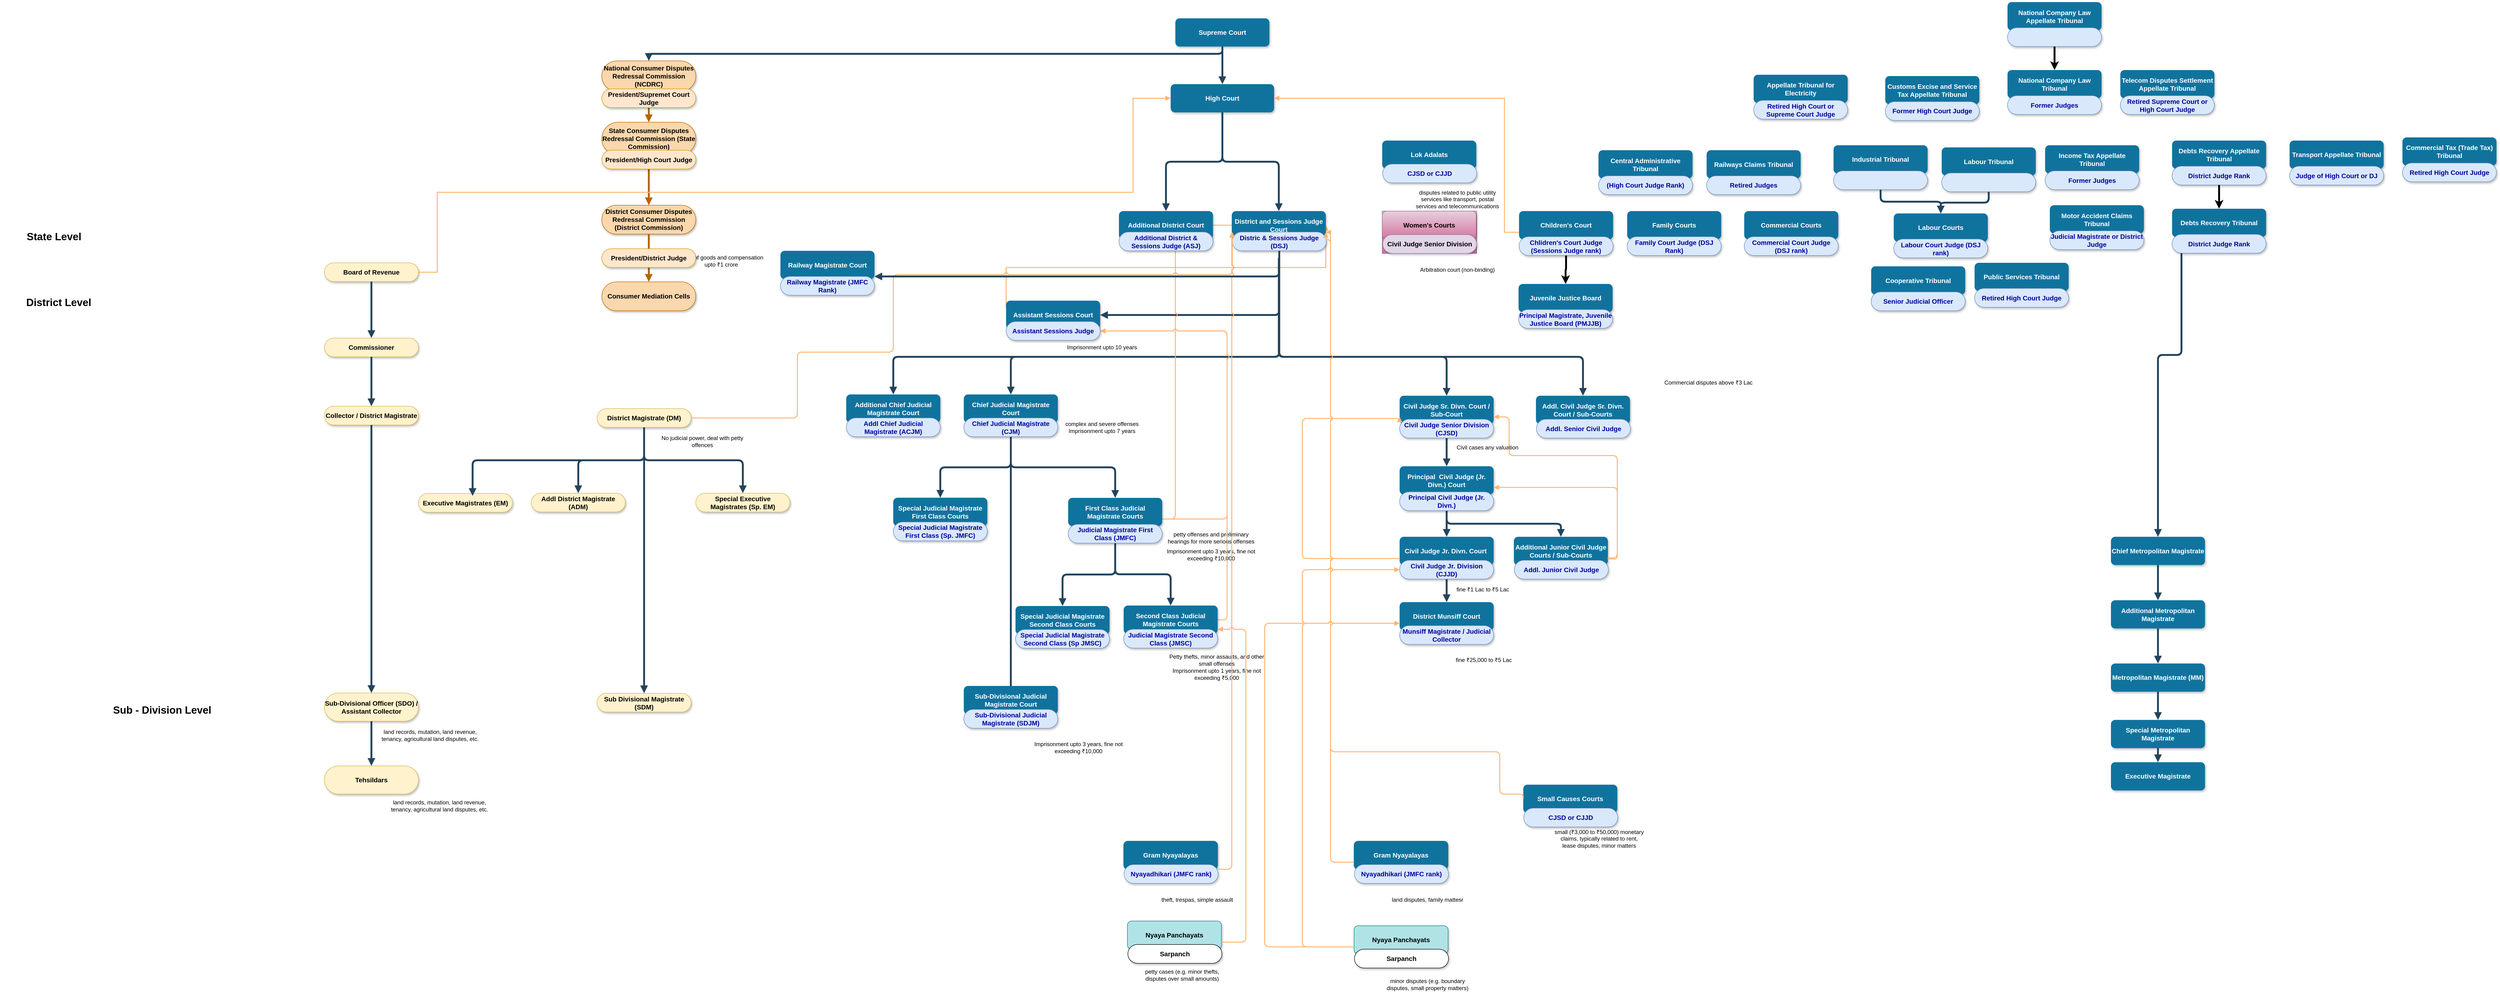 <mxfile version="24.7.8" pages="2">
  <diagram name="Criminal courts" id="wvCw8xdHoyzsAdJQAiyV">
    <mxGraphModel dx="5101.5" dy="2912.5" grid="1" gridSize="10" guides="1" tooltips="1" connect="1" arrows="1" fold="1" page="1" pageScale="1.5" pageWidth="1169" pageHeight="827" background="none" math="0" shadow="0">
      <root>
        <mxCell id="E__r3v_IiDljRF7QGEvL-0" />
        <mxCell id="E__r3v_IiDljRF7QGEvL-1" parent="E__r3v_IiDljRF7QGEvL-0" />
        <mxCell id="E__r3v_IiDljRF7QGEvL-2" value="Supreme Court" style="rounded=1;fillColor=#10739E;strokeColor=none;shadow=1;gradientColor=none;fontStyle=1;fontColor=#FFFFFF;fontSize=14;whiteSpace=wrap;" parent="E__r3v_IiDljRF7QGEvL-1" vertex="1">
          <mxGeometry x="1250" y="-90" width="200" height="60" as="geometry" />
        </mxCell>
        <mxCell id="E__r3v_IiDljRF7QGEvL-3" value="High Court" style="rounded=1;fillColor=#10739E;strokeColor=none;shadow=1;gradientColor=none;fontStyle=1;fontColor=#FFFFFF;fontSize=14;whiteSpace=wrap;" parent="E__r3v_IiDljRF7QGEvL-1" vertex="1">
          <mxGeometry x="1240" y="50" width="220" height="60" as="geometry" />
        </mxCell>
        <mxCell id="E__r3v_IiDljRF7QGEvL-17" value="Chief Metropolitan Magistrate" style="rounded=1;fillColor=#10739E;strokeColor=none;shadow=1;gradientColor=none;fontStyle=1;fontColor=#FFFFFF;fontSize=14;whiteSpace=wrap;" parent="E__r3v_IiDljRF7QGEvL-1" vertex="1">
          <mxGeometry x="3240" y="1012.75" width="200" height="60" as="geometry" />
        </mxCell>
        <mxCell id="E__r3v_IiDljRF7QGEvL-18" value="Additional Metropolitan Magistrate" style="rounded=1;fillColor=#10739E;strokeColor=none;shadow=1;gradientColor=none;fontStyle=1;fontColor=#FFFFFF;fontSize=14;whiteSpace=wrap;" parent="E__r3v_IiDljRF7QGEvL-1" vertex="1">
          <mxGeometry x="3240" y="1147.75" width="200" height="60" as="geometry" />
        </mxCell>
        <mxCell id="E__r3v_IiDljRF7QGEvL-19" value="Metropolitan Magistrate (MM)" style="rounded=1;fillColor=#10739E;strokeColor=none;shadow=1;gradientColor=none;fontStyle=1;fontColor=#FFFFFF;fontSize=14;whiteSpace=wrap;" parent="E__r3v_IiDljRF7QGEvL-1" vertex="1">
          <mxGeometry x="3240" y="1282.25" width="200" height="60" as="geometry" />
        </mxCell>
        <mxCell id="E__r3v_IiDljRF7QGEvL-20" value="Special Metropolitan Magistrate" style="rounded=1;fillColor=#10739E;strokeColor=none;shadow=1;gradientColor=none;fontStyle=1;fontColor=#FFFFFF;fontSize=14;whiteSpace=wrap;" parent="E__r3v_IiDljRF7QGEvL-1" vertex="1">
          <mxGeometry x="3240" y="1402.25" width="200" height="60" as="geometry" />
        </mxCell>
        <mxCell id="E__r3v_IiDljRF7QGEvL-21" value="Executive Magistrate" style="rounded=1;fillColor=#10739E;strokeColor=none;shadow=1;gradientColor=none;fontStyle=1;fontColor=#FFFFFF;fontSize=14;whiteSpace=wrap;" parent="E__r3v_IiDljRF7QGEvL-1" vertex="1">
          <mxGeometry x="3240" y="1492.25" width="200" height="60" as="geometry" />
        </mxCell>
        <mxCell id="E__r3v_IiDljRF7QGEvL-27" value="" style="edgeStyle=elbowEdgeStyle;elbow=vertical;strokeWidth=4;endArrow=block;endFill=1;fontStyle=1;strokeColor=#23445D;" parent="E__r3v_IiDljRF7QGEvL-1" source="E__r3v_IiDljRF7QGEvL-2" target="E__r3v_IiDljRF7QGEvL-3" edge="1">
          <mxGeometry x="22" y="165.5" width="100" height="100" as="geometry">
            <mxPoint x="600" y="-30" as="sourcePoint" />
            <mxPoint x="700" y="-130" as="targetPoint" />
          </mxGeometry>
        </mxCell>
        <mxCell id="E__r3v_IiDljRF7QGEvL-28" value="" style="edgeStyle=elbowEdgeStyle;elbow=vertical;strokeWidth=4;endArrow=block;endFill=1;fontStyle=1;strokeColor=#23445D;exitX=0.5;exitY=1;exitDx=0;exitDy=0;" parent="E__r3v_IiDljRF7QGEvL-1" source="E__r3v_IiDljRF7QGEvL-3" target="E__r3v_IiDljRF7QGEvL-5" edge="1">
          <mxGeometry x="22" y="165.5" width="100" height="100" as="geometry">
            <mxPoint x="1472" y="315" as="sourcePoint" />
            <mxPoint x="822" y="75" as="targetPoint" />
          </mxGeometry>
        </mxCell>
        <mxCell id="E__r3v_IiDljRF7QGEvL-29" value="" style="edgeStyle=elbowEdgeStyle;elbow=vertical;strokeWidth=4;endArrow=block;endFill=1;fontStyle=1;strokeColor=#23445D;exitX=0.5;exitY=1;exitDx=0;exitDy=0;entryX=1;entryY=0.5;entryDx=0;entryDy=0;" parent="E__r3v_IiDljRF7QGEvL-1" source="E__r3v_IiDljRF7QGEvL-57" target="E__r3v_IiDljRF7QGEvL-4" edge="1">
          <mxGeometry x="22" y="165.5" width="100" height="100" as="geometry">
            <mxPoint x="772" y="405" as="sourcePoint" />
            <mxPoint x="402" y="520" as="targetPoint" />
            <Array as="points">
              <mxPoint x="1280" y="541" />
            </Array>
          </mxGeometry>
        </mxCell>
        <mxCell id="E__r3v_IiDljRF7QGEvL-30" value="" style="edgeStyle=elbowEdgeStyle;elbow=vertical;strokeWidth=4;endArrow=block;endFill=1;fontStyle=1;strokeColor=#23445D;" parent="E__r3v_IiDljRF7QGEvL-1" source="E__r3v_IiDljRF7QGEvL-3" target="E__r3v_IiDljRF7QGEvL-6" edge="1">
          <mxGeometry x="22" y="165.5" width="100" height="100" as="geometry">
            <mxPoint x="722" y="120" as="sourcePoint" />
            <mxPoint x="822" y="20" as="targetPoint" />
          </mxGeometry>
        </mxCell>
        <mxCell id="E__r3v_IiDljRF7QGEvL-38" value="" style="edgeStyle=elbowEdgeStyle;elbow=vertical;strokeWidth=4;endArrow=block;endFill=1;fontStyle=1;strokeColor=#23445D;exitX=0.5;exitY=1;exitDx=0;exitDy=0;entryX=0.5;entryY=0;entryDx=0;entryDy=0;" parent="E__r3v_IiDljRF7QGEvL-1" source="E__r3v_IiDljRF7QGEvL-57" target="E__r3v_IiDljRF7QGEvL-14" edge="1">
          <mxGeometry x="62" y="165.5" width="100" height="100" as="geometry">
            <mxPoint x="62" y="320.5" as="sourcePoint" />
            <mxPoint x="162" y="220.5" as="targetPoint" />
            <Array as="points">
              <mxPoint x="650" y="630" />
            </Array>
          </mxGeometry>
        </mxCell>
        <mxCell id="E__r3v_IiDljRF7QGEvL-40" value="" style="edgeStyle=elbowEdgeStyle;elbow=vertical;strokeWidth=4;endArrow=block;endFill=1;fontStyle=1;strokeColor=#23445D;exitX=0.5;exitY=1;exitDx=0;exitDy=0;" parent="E__r3v_IiDljRF7QGEvL-1" source="aTFJ92kF3A5ZYLB9J6bt-26" target="E__r3v_IiDljRF7QGEvL-16" edge="1">
          <mxGeometry x="62" y="185.5" width="100" height="100" as="geometry">
            <mxPoint x="940" y="807" as="sourcePoint" />
            <mxPoint x="162" y="285.5" as="targetPoint" />
          </mxGeometry>
        </mxCell>
        <mxCell id="E__r3v_IiDljRF7QGEvL-41" value="" style="edgeStyle=elbowEdgeStyle;elbow=vertical;strokeWidth=4;endArrow=block;endFill=1;fontStyle=1;strokeColor=#23445D;" parent="E__r3v_IiDljRF7QGEvL-1" source="E__r3v_IiDljRF7QGEvL-17" target="E__r3v_IiDljRF7QGEvL-18" edge="1">
          <mxGeometry x="72" y="165.5" width="100" height="100" as="geometry">
            <mxPoint x="2470" y="662.75" as="sourcePoint" />
            <mxPoint x="2570" y="562.75" as="targetPoint" />
          </mxGeometry>
        </mxCell>
        <mxCell id="E__r3v_IiDljRF7QGEvL-42" value="" style="edgeStyle=elbowEdgeStyle;elbow=vertical;strokeWidth=4;endArrow=block;endFill=1;fontStyle=1;strokeColor=#23445D;" parent="E__r3v_IiDljRF7QGEvL-1" source="E__r3v_IiDljRF7QGEvL-18" target="E__r3v_IiDljRF7QGEvL-19" edge="1">
          <mxGeometry x="72" y="175.5" width="100" height="100" as="geometry">
            <mxPoint x="2470" y="717.75" as="sourcePoint" />
            <mxPoint x="2570" y="617.75" as="targetPoint" />
          </mxGeometry>
        </mxCell>
        <mxCell id="E__r3v_IiDljRF7QGEvL-43" value="" style="edgeStyle=elbowEdgeStyle;elbow=vertical;strokeWidth=4;endArrow=block;endFill=1;fontStyle=1;strokeColor=#23445D;" parent="E__r3v_IiDljRF7QGEvL-1" source="E__r3v_IiDljRF7QGEvL-19" target="E__r3v_IiDljRF7QGEvL-20" edge="1">
          <mxGeometry x="72" y="185.5" width="100" height="100" as="geometry">
            <mxPoint x="2470" y="772.25" as="sourcePoint" />
            <mxPoint x="2570" y="672.25" as="targetPoint" />
          </mxGeometry>
        </mxCell>
        <mxCell id="E__r3v_IiDljRF7QGEvL-44" value="" style="edgeStyle=elbowEdgeStyle;elbow=vertical;strokeWidth=4;endArrow=block;endFill=1;fontStyle=1;strokeColor=#23445D;" parent="E__r3v_IiDljRF7QGEvL-1" source="E__r3v_IiDljRF7QGEvL-20" target="E__r3v_IiDljRF7QGEvL-21" edge="1">
          <mxGeometry x="72" y="195.5" width="100" height="100" as="geometry">
            <mxPoint x="2470" y="812.25" as="sourcePoint" />
            <mxPoint x="2570" y="712.25" as="targetPoint" />
          </mxGeometry>
        </mxCell>
        <mxCell id="E__r3v_IiDljRF7QGEvL-49" value="" style="edgeStyle=elbowEdgeStyle;elbow=vertical;strokeWidth=4;endArrow=block;endFill=1;fontStyle=1;strokeColor=#23445D;exitX=0.5;exitY=1;exitDx=0;exitDy=0;entryX=0.5;entryY=0;entryDx=0;entryDy=0;" parent="E__r3v_IiDljRF7QGEvL-1" source="E__r3v_IiDljRF7QGEvL-57" target="E__r3v_IiDljRF7QGEvL-13" edge="1">
          <mxGeometry x="22" y="165.5" width="100" height="100" as="geometry">
            <mxPoint x="22" y="320.5" as="sourcePoint" />
            <mxPoint x="122" y="220.5" as="targetPoint" />
            <Array as="points">
              <mxPoint x="860" y="630" />
            </Array>
          </mxGeometry>
        </mxCell>
        <mxCell id="E__r3v_IiDljRF7QGEvL-50" value="" style="edgeStyle=elbowEdgeStyle;elbow=vertical;strokeWidth=4;endArrow=block;endFill=1;fontStyle=1;strokeColor=#23445D;entryX=0.5;entryY=0;entryDx=0;entryDy=0;" parent="E__r3v_IiDljRF7QGEvL-1" target="E__r3v_IiDljRF7QGEvL-17" edge="1">
          <mxGeometry x="22" y="165.5" width="100" height="100" as="geometry">
            <mxPoint x="3390" y="365.5" as="sourcePoint" />
            <mxPoint x="902" y="236" as="targetPoint" />
            <Array as="points">
              <mxPoint x="1722" y="626" />
            </Array>
          </mxGeometry>
        </mxCell>
        <mxCell id="E__r3v_IiDljRF7QGEvL-52" value="" style="edgeStyle=elbowEdgeStyle;elbow=vertical;strokeWidth=4;endArrow=block;endFill=1;fontStyle=1;strokeColor=#23445D;exitX=0.5;exitY=1;exitDx=0;exitDy=0;entryX=0.5;entryY=0;entryDx=0;entryDy=0;" parent="E__r3v_IiDljRF7QGEvL-1" source="aTFJ92kF3A5ZYLB9J6bt-26" target="E__r3v_IiDljRF7QGEvL-15" edge="1">
          <mxGeometry x="62" y="185.5" width="100" height="100" as="geometry">
            <mxPoint x="652" y="1045.5" as="sourcePoint" />
            <mxPoint x="652" y="850" as="targetPoint" />
          </mxGeometry>
        </mxCell>
        <mxCell id="E__r3v_IiDljRF7QGEvL-60" value="&lt;b&gt;&lt;font style=&quot;font-size: 22px;&quot;&gt;District Level&lt;/font&gt;&lt;/b&gt;" style="text;html=1;align=center;verticalAlign=middle;whiteSpace=wrap;rounded=0;" parent="E__r3v_IiDljRF7QGEvL-1" vertex="1">
          <mxGeometry x="-1240" y="500" width="230" height="30" as="geometry" />
        </mxCell>
        <mxCell id="aTFJ92kF3A5ZYLB9J6bt-9" value="" style="edgeStyle=elbowEdgeStyle;elbow=vertical;strokeWidth=4;endArrow=block;endFill=1;fontStyle=1;strokeColor=#23445D;" parent="E__r3v_IiDljRF7QGEvL-1" source="aTFJ92kF3A5ZYLB9J6bt-0" target="aTFJ92kF3A5ZYLB9J6bt-1" edge="1">
          <mxGeometry x="62" y="165.5" width="100" height="100" as="geometry">
            <mxPoint x="1237" y="362.75" as="sourcePoint" />
            <mxPoint x="1337" y="262.75" as="targetPoint" />
          </mxGeometry>
        </mxCell>
        <mxCell id="aTFJ92kF3A5ZYLB9J6bt-10" value="" style="edgeStyle=elbowEdgeStyle;elbow=vertical;strokeWidth=4;endArrow=block;endFill=1;fontStyle=1;strokeColor=#23445D;" parent="E__r3v_IiDljRF7QGEvL-1" source="aTFJ92kF3A5ZYLB9J6bt-1" target="aTFJ92kF3A5ZYLB9J6bt-2" edge="1">
          <mxGeometry x="62" y="175.5" width="100" height="100" as="geometry">
            <mxPoint x="1237" y="432.75" as="sourcePoint" />
            <mxPoint x="1337" y="332.75" as="targetPoint" />
          </mxGeometry>
        </mxCell>
        <mxCell id="aTFJ92kF3A5ZYLB9J6bt-24" value="Civil cases any valuation" style="text;html=1;align=center;verticalAlign=middle;whiteSpace=wrap;rounded=0;" parent="E__r3v_IiDljRF7QGEvL-1" vertex="1">
          <mxGeometry x="1810" y="807.75" width="208" height="30" as="geometry" />
        </mxCell>
        <mxCell id="aTFJ92kF3A5ZYLB9J6bt-33" value="" style="edgeStyle=elbowEdgeStyle;elbow=vertical;strokeWidth=4;endArrow=block;endFill=1;fontStyle=1;strokeColor=#23445D;entryX=0.5;entryY=0;entryDx=0;entryDy=0;exitX=0.5;exitY=1;exitDx=0;exitDy=0;" parent="E__r3v_IiDljRF7QGEvL-1" source="aTFJ92kF3A5ZYLB9J6bt-29" target="aTFJ92kF3A5ZYLB9J6bt-30" edge="1">
          <mxGeometry x="62" y="175.5" width="100" height="100" as="geometry">
            <mxPoint x="1930" y="1107.25" as="sourcePoint" />
            <mxPoint x="1826.29" y="1137.75" as="targetPoint" />
          </mxGeometry>
        </mxCell>
        <mxCell id="aTFJ92kF3A5ZYLB9J6bt-39" value="&lt;b&gt;&lt;font style=&quot;font-size: 22px;&quot;&gt;Sub - Division Level&lt;/font&gt;&lt;/b&gt;" style="text;html=1;align=center;verticalAlign=middle;whiteSpace=wrap;rounded=0;" parent="E__r3v_IiDljRF7QGEvL-1" vertex="1">
          <mxGeometry x="-1020" y="1367.25" width="230" height="30" as="geometry" />
        </mxCell>
        <mxCell id="aTFJ92kF3A5ZYLB9J6bt-47" value="Imprisonment upto 3 years, fine not exceeding ₹10,000" style="text;html=1;align=center;verticalAlign=middle;whiteSpace=wrap;rounded=0;" parent="E__r3v_IiDljRF7QGEvL-1" vertex="1">
          <mxGeometry x="1222" y="1036" width="208" height="30" as="geometry" />
        </mxCell>
        <mxCell id="aTFJ92kF3A5ZYLB9J6bt-48" value="" style="edgeStyle=elbowEdgeStyle;strokeWidth=2;endArrow=block;endFill=1;fontStyle=1;strokeColor=#FFB570;exitX=1;exitY=0.75;exitDx=0;exitDy=0;fillColor=#f8cecc;jumpStyle=arc;entryX=1;entryY=0.5;entryDx=0;entryDy=0;" parent="E__r3v_IiDljRF7QGEvL-1" source="E__r3v_IiDljRF7QGEvL-15" target="E__r3v_IiDljRF7QGEvL-5" edge="1">
          <mxGeometry x="62" y="185.5" width="100" height="100" as="geometry">
            <mxPoint x="644" y="772" as="sourcePoint" />
            <mxPoint x="880" y="440" as="targetPoint" />
            <Array as="points">
              <mxPoint x="1250" y="710" />
            </Array>
          </mxGeometry>
        </mxCell>
        <mxCell id="aTFJ92kF3A5ZYLB9J6bt-52" value="" style="edgeStyle=elbowEdgeStyle;elbow=vertical;strokeWidth=4;endArrow=block;endFill=1;fontStyle=1;strokeColor=#23445D;exitX=0.5;exitY=1;exitDx=0;exitDy=0;" parent="E__r3v_IiDljRF7QGEvL-1" source="aTFJ92kF3A5ZYLB9J6bt-25" target="aTFJ92kF3A5ZYLB9J6bt-51" edge="1">
          <mxGeometry x="62" y="185.5" width="100" height="100" as="geometry">
            <mxPoint x="714" y="1007.5" as="sourcePoint" />
            <mxPoint x="242" y="485.5" as="targetPoint" />
          </mxGeometry>
        </mxCell>
        <mxCell id="aTFJ92kF3A5ZYLB9J6bt-53" value="" style="edgeStyle=elbowEdgeStyle;elbow=vertical;strokeWidth=4;endArrow=block;endFill=1;fontStyle=1;strokeColor=#23445D;exitX=0.5;exitY=1;exitDx=0;exitDy=0;entryX=0.5;entryY=0;entryDx=0;entryDy=0;" parent="E__r3v_IiDljRF7QGEvL-1" source="aTFJ92kF3A5ZYLB9J6bt-25" target="aTFJ92kF3A5ZYLB9J6bt-50" edge="1">
          <mxGeometry x="62" y="185.5" width="100" height="100" as="geometry">
            <mxPoint x="714" y="1007.5" as="sourcePoint" />
            <mxPoint x="242" y="575" as="targetPoint" />
          </mxGeometry>
        </mxCell>
        <mxCell id="aTFJ92kF3A5ZYLB9J6bt-57" value="Imprisonment upto 1 years, fine not exceeding ₹5,000" style="text;html=1;align=center;verticalAlign=middle;whiteSpace=wrap;rounded=0;" parent="E__r3v_IiDljRF7QGEvL-1" vertex="1">
          <mxGeometry x="1234" y="1290" width="208" height="30" as="geometry" />
        </mxCell>
        <mxCell id="aTFJ92kF3A5ZYLB9J6bt-58" value="Petty thefts, minor assaults, and other small offenses" style="text;html=1;align=center;verticalAlign=middle;whiteSpace=wrap;rounded=0;" parent="E__r3v_IiDljRF7QGEvL-1" vertex="1">
          <mxGeometry x="1234" y="1260" width="208" height="30" as="geometry" />
        </mxCell>
        <mxCell id="aTFJ92kF3A5ZYLB9J6bt-59" value="petty offenses and preliminary hearings for more serious offenses" style="text;html=1;align=center;verticalAlign=middle;whiteSpace=wrap;rounded=0;" parent="E__r3v_IiDljRF7QGEvL-1" vertex="1">
          <mxGeometry x="1222" y="1000" width="208" height="30" as="geometry" />
        </mxCell>
        <mxCell id="aTFJ92kF3A5ZYLB9J6bt-60" value="complex and severe offenses&lt;div&gt;Imprisonment upto 7 years&lt;br&gt;&lt;/div&gt;" style="text;html=1;align=center;verticalAlign=middle;whiteSpace=wrap;rounded=0;" parent="E__r3v_IiDljRF7QGEvL-1" vertex="1">
          <mxGeometry x="990" y="765" width="208" height="30" as="geometry" />
        </mxCell>
        <mxCell id="aTFJ92kF3A5ZYLB9J6bt-62" value="" style="elbow=vertical;strokeWidth=2;endArrow=block;endFill=1;fontStyle=1;strokeColor=#FFB570;entryX=1;entryY=0.5;entryDx=0;entryDy=0;fillColor=#f8cecc;exitX=0;exitY=0.25;exitDx=0;exitDy=0;rounded=0;edgeStyle=orthogonalEdgeStyle;" parent="E__r3v_IiDljRF7QGEvL-1" source="E__r3v_IiDljRF7QGEvL-4" target="E__r3v_IiDljRF7QGEvL-5" edge="1">
          <mxGeometry x="62" y="185.5" width="100" height="100" as="geometry">
            <mxPoint x="502" y="479.5" as="sourcePoint" />
            <mxPoint x="561" y="252" as="targetPoint" />
            <Array as="points">
              <mxPoint x="890" y="440" />
            </Array>
          </mxGeometry>
        </mxCell>
        <mxCell id="aTFJ92kF3A5ZYLB9J6bt-64" value="Imprisonment upto 10 years" style="text;html=1;align=center;verticalAlign=middle;whiteSpace=wrap;rounded=0;" parent="E__r3v_IiDljRF7QGEvL-1" vertex="1">
          <mxGeometry x="990" y="595" width="208" height="30" as="geometry" />
        </mxCell>
        <mxCell id="aTFJ92kF3A5ZYLB9J6bt-65" value="" style="edgeStyle=orthogonalEdgeStyle;strokeWidth=2;endArrow=block;endFill=1;fontStyle=1;strokeColor=#FFB570;exitX=1;exitY=0.75;exitDx=0;exitDy=0;entryX=1;entryY=0.5;entryDx=0;entryDy=0;fillColor=#f8cecc;jumpStyle=arc;" parent="E__r3v_IiDljRF7QGEvL-1" source="E__r3v_IiDljRF7QGEvL-15" target="E__r3v_IiDljRF7QGEvL-59" edge="1">
          <mxGeometry x="62" y="185.5" width="100" height="100" as="geometry">
            <mxPoint x="782" y="882" as="sourcePoint" />
            <mxPoint x="803" y="619" as="targetPoint" />
            <Array as="points">
              <mxPoint x="1360" y="975" />
              <mxPoint x="1360" y="575" />
            </Array>
          </mxGeometry>
        </mxCell>
        <mxCell id="aTFJ92kF3A5ZYLB9J6bt-67" value="" style="edgeStyle=orthogonalEdgeStyle;strokeWidth=2;endArrow=block;endFill=1;fontStyle=1;strokeColor=#FFB570;exitX=1;exitY=0.5;exitDx=0;exitDy=0;entryX=1;entryY=0.5;entryDx=0;entryDy=0;fillColor=#f8cecc;jumpStyle=arc;" parent="E__r3v_IiDljRF7QGEvL-1" source="aTFJ92kF3A5ZYLB9J6bt-50" target="E__r3v_IiDljRF7QGEvL-59" edge="1">
          <mxGeometry x="62" y="185.5" width="100" height="100" as="geometry">
            <mxPoint x="790" y="873.25" as="sourcePoint" />
            <mxPoint x="540" y="590.25" as="targetPoint" />
            <Array as="points">
              <mxPoint x="1360" y="1190" />
              <mxPoint x="1360" y="575" />
            </Array>
          </mxGeometry>
        </mxCell>
        <mxCell id="aTFJ92kF3A5ZYLB9J6bt-71" value="Imprisonment upto 3 years, fine not exceeding ₹10,000" style="text;html=1;align=center;verticalAlign=middle;whiteSpace=wrap;rounded=0;" parent="E__r3v_IiDljRF7QGEvL-1" vertex="1">
          <mxGeometry x="940" y="1445.5" width="208" height="30" as="geometry" />
        </mxCell>
        <mxCell id="aTFJ92kF3A5ZYLB9J6bt-72" value="" style="edgeStyle=elbowEdgeStyle;elbow=vertical;strokeWidth=4;endArrow=block;endFill=1;fontStyle=1;strokeColor=#23445D;entryX=0.5;entryY=0;entryDx=0;entryDy=0;exitX=0.5;exitY=1;exitDx=0;exitDy=0;" parent="E__r3v_IiDljRF7QGEvL-1" source="aTFJ92kF3A5ZYLB9J6bt-26" target="aTFJ92kF3A5ZYLB9J6bt-69" edge="1">
          <mxGeometry x="62" y="185.5" width="100" height="100" as="geometry">
            <mxPoint x="950" y="820" as="sourcePoint" />
            <mxPoint x="810" y="1250" as="targetPoint" />
            <Array as="points">
              <mxPoint x="940" y="1340" />
            </Array>
          </mxGeometry>
        </mxCell>
        <mxCell id="aTFJ92kF3A5ZYLB9J6bt-73" value="" style="group" parent="E__r3v_IiDljRF7QGEvL-1" vertex="1" connectable="0">
          <mxGeometry x="1022" y="930" width="200" height="96.25" as="geometry" />
        </mxCell>
        <mxCell id="E__r3v_IiDljRF7QGEvL-15" value="First Class Judicial Magistrate Courts" style="rounded=1;fillColor=#10739E;strokeColor=none;shadow=1;gradientColor=none;fontStyle=1;fontColor=#FFFFFF;fontSize=14;whiteSpace=wrap;" parent="aTFJ92kF3A5ZYLB9J6bt-73" vertex="1">
          <mxGeometry width="200" height="60" as="geometry" />
        </mxCell>
        <mxCell id="aTFJ92kF3A5ZYLB9J6bt-25" value="Judicial Magistrate First Class (JMFC)" style="rounded=1;fillColor=#dae8fc;strokeColor=#6c8ebf;shadow=1;fontStyle=1;fontSize=14;whiteSpace=wrap;arcSize=50;labelBackgroundColor=none;fontColor=#000099;" parent="aTFJ92kF3A5ZYLB9J6bt-73" vertex="1">
          <mxGeometry y="56.25" width="200" height="40" as="geometry" />
        </mxCell>
        <mxCell id="aTFJ92kF3A5ZYLB9J6bt-74" value="" style="group" parent="E__r3v_IiDljRF7QGEvL-1" vertex="1" connectable="0">
          <mxGeometry x="650" y="929.63" width="200" height="91.75" as="geometry" />
        </mxCell>
        <mxCell id="E__r3v_IiDljRF7QGEvL-16" value="Special Judicial Magistrate First Class Courts" style="rounded=1;fillColor=#10739E;strokeColor=none;shadow=1;gradientColor=none;fontStyle=1;fontColor=#FFFFFF;fontSize=14;whiteSpace=wrap;" parent="aTFJ92kF3A5ZYLB9J6bt-74" vertex="1">
          <mxGeometry width="200" height="60" as="geometry" />
        </mxCell>
        <mxCell id="aTFJ92kF3A5ZYLB9J6bt-46" value="Special Judicial Magistrate First Class (Sp. JMFC)" style="rounded=1;fillColor=#dae8fc;strokeColor=#6c8ebf;shadow=1;fontStyle=1;fontSize=14;whiteSpace=wrap;arcSize=50;labelBackgroundColor=none;fontColor=#000099;" parent="aTFJ92kF3A5ZYLB9J6bt-74" vertex="1">
          <mxGeometry y="51.75" width="200" height="40" as="geometry" />
        </mxCell>
        <mxCell id="aTFJ92kF3A5ZYLB9J6bt-75" value="" style="group" parent="E__r3v_IiDljRF7QGEvL-1" vertex="1" connectable="0">
          <mxGeometry x="800" y="710" width="200" height="90" as="geometry" />
        </mxCell>
        <mxCell id="E__r3v_IiDljRF7QGEvL-13" value="Chief Judicial Magistrate Court" style="rounded=1;fillColor=#10739E;strokeColor=none;shadow=1;gradientColor=none;fontStyle=1;fontColor=#FFFFFF;fontSize=14;whiteSpace=wrap;" parent="aTFJ92kF3A5ZYLB9J6bt-75" vertex="1">
          <mxGeometry width="200" height="60" as="geometry" />
        </mxCell>
        <mxCell id="aTFJ92kF3A5ZYLB9J6bt-26" value="Chief Judicial Magistrate (CJM)" style="rounded=1;fillColor=#dae8fc;strokeColor=#6c8ebf;shadow=1;fontStyle=1;fontSize=14;whiteSpace=wrap;arcSize=50;labelBackgroundColor=none;fontColor=#000099;" parent="aTFJ92kF3A5ZYLB9J6bt-75" vertex="1">
          <mxGeometry y="50" width="200" height="40" as="geometry" />
        </mxCell>
        <mxCell id="aTFJ92kF3A5ZYLB9J6bt-76" value="" style="group" parent="E__r3v_IiDljRF7QGEvL-1" vertex="1" connectable="0">
          <mxGeometry x="550" y="710" width="200" height="90" as="geometry" />
        </mxCell>
        <mxCell id="E__r3v_IiDljRF7QGEvL-14" value="Additional Chief Judicial Magistrate Court" style="rounded=1;fillColor=#10739E;strokeColor=none;shadow=1;gradientColor=none;fontStyle=1;fontColor=#FFFFFF;fontSize=14;whiteSpace=wrap;" parent="aTFJ92kF3A5ZYLB9J6bt-76" vertex="1">
          <mxGeometry width="200" height="60" as="geometry" />
        </mxCell>
        <mxCell id="aTFJ92kF3A5ZYLB9J6bt-61" value="Addl Chief Judicial Magistrate (ACJM)" style="rounded=1;fillColor=#dae8fc;strokeColor=#6c8ebf;shadow=1;fontStyle=1;fontSize=14;whiteSpace=wrap;arcSize=50;labelBackgroundColor=none;fontColor=#000099;" parent="aTFJ92kF3A5ZYLB9J6bt-76" vertex="1">
          <mxGeometry y="50" width="200" height="40" as="geometry" />
        </mxCell>
        <mxCell id="aTFJ92kF3A5ZYLB9J6bt-77" value="" style="group" parent="E__r3v_IiDljRF7QGEvL-1" vertex="1" connectable="0">
          <mxGeometry x="890" y="510.5" width="200" height="84.5" as="geometry" />
        </mxCell>
        <mxCell id="E__r3v_IiDljRF7QGEvL-4" value="Assistant Sessions Court" style="rounded=1;fillColor=#10739E;strokeColor=none;shadow=1;gradientColor=none;fontStyle=1;fontColor=#FFFFFF;fontSize=14;whiteSpace=wrap;" parent="aTFJ92kF3A5ZYLB9J6bt-77" vertex="1">
          <mxGeometry width="200" height="60" as="geometry" />
        </mxCell>
        <mxCell id="E__r3v_IiDljRF7QGEvL-59" value="Assistant Sessions Judge" style="rounded=1;fillColor=#dae8fc;strokeColor=#6c8ebf;shadow=1;fontStyle=1;fontSize=14;whiteSpace=wrap;arcSize=50;labelBackgroundColor=none;fontColor=#000099;" parent="aTFJ92kF3A5ZYLB9J6bt-77" vertex="1">
          <mxGeometry y="44.5" width="200" height="40" as="geometry" />
        </mxCell>
        <mxCell id="aTFJ92kF3A5ZYLB9J6bt-78" value="" style="group" parent="E__r3v_IiDljRF7QGEvL-1" vertex="1" connectable="0">
          <mxGeometry x="1370" y="320" width="201" height="84.5" as="geometry" />
        </mxCell>
        <mxCell id="E__r3v_IiDljRF7QGEvL-5" value="District and Sessions Judge Court" style="rounded=1;fillColor=#10739E;strokeColor=none;shadow=1;gradientColor=none;fontStyle=1;fontColor=#FFFFFF;fontSize=14;whiteSpace=wrap;" parent="aTFJ92kF3A5ZYLB9J6bt-78" vertex="1">
          <mxGeometry width="200" height="60" as="geometry" />
        </mxCell>
        <mxCell id="E__r3v_IiDljRF7QGEvL-57" value="Distric &amp; Sessions Judge (DSJ)" style="rounded=1;fillColor=#dae8fc;strokeColor=#6c8ebf;shadow=1;fontStyle=1;fontSize=14;whiteSpace=wrap;arcSize=50;labelBackgroundColor=none;fontColor=#000099;" parent="aTFJ92kF3A5ZYLB9J6bt-78" vertex="1">
          <mxGeometry x="1" y="44.5" width="200" height="40" as="geometry" />
        </mxCell>
        <mxCell id="aTFJ92kF3A5ZYLB9J6bt-79" value="" style="group" parent="E__r3v_IiDljRF7QGEvL-1" vertex="1" connectable="0">
          <mxGeometry x="1130" y="320" width="200" height="84.5" as="geometry" />
        </mxCell>
        <mxCell id="E__r3v_IiDljRF7QGEvL-6" value="Additional District Court" style="rounded=1;fillColor=#10739E;strokeColor=none;shadow=1;gradientColor=none;fontStyle=1;fontColor=#FFFFFF;fontSize=14;whiteSpace=wrap;" parent="aTFJ92kF3A5ZYLB9J6bt-79" vertex="1">
          <mxGeometry width="200" height="60" as="geometry" />
        </mxCell>
        <mxCell id="E__r3v_IiDljRF7QGEvL-58" value="Additional District &amp; Sessions Judge (ASJ)" style="rounded=1;fillColor=#dae8fc;strokeColor=#6c8ebf;shadow=1;fontStyle=1;fontSize=14;whiteSpace=wrap;arcSize=50;labelBackgroundColor=none;fontColor=#000099;" parent="aTFJ92kF3A5ZYLB9J6bt-79" vertex="1">
          <mxGeometry y="44.5" width="200" height="40" as="geometry" />
        </mxCell>
        <mxCell id="aTFJ92kF3A5ZYLB9J6bt-81" value="" style="group" parent="E__r3v_IiDljRF7QGEvL-1" vertex="1" connectable="0">
          <mxGeometry x="910" y="1160" width="200" height="90" as="geometry" />
        </mxCell>
        <mxCell id="aTFJ92kF3A5ZYLB9J6bt-51" value="Special Judicial Magistrate Second Class Courts" style="rounded=1;fillColor=#10739E;strokeColor=none;shadow=1;gradientColor=none;fontStyle=1;fontColor=#FFFFFF;fontSize=14;whiteSpace=wrap;" parent="aTFJ92kF3A5ZYLB9J6bt-81" vertex="1">
          <mxGeometry width="200" height="60" as="geometry" />
        </mxCell>
        <mxCell id="aTFJ92kF3A5ZYLB9J6bt-56" value="Special Judicial Magistrate Second Class (Sp JMSC)" style="rounded=1;fillColor=#dae8fc;strokeColor=#6c8ebf;shadow=1;fontStyle=1;fontSize=14;whiteSpace=wrap;arcSize=50;labelBackgroundColor=none;fontColor=#000099;" parent="aTFJ92kF3A5ZYLB9J6bt-81" vertex="1">
          <mxGeometry y="50" width="200" height="40" as="geometry" />
        </mxCell>
        <mxCell id="aTFJ92kF3A5ZYLB9J6bt-82" value="" style="group" parent="E__r3v_IiDljRF7QGEvL-1" vertex="1" connectable="0">
          <mxGeometry x="800" y="1330" width="200" height="90" as="geometry" />
        </mxCell>
        <mxCell id="aTFJ92kF3A5ZYLB9J6bt-69" value="Sub-Divisional Judicial Magistrate Court" style="rounded=1;fillColor=#10739E;strokeColor=none;shadow=1;gradientColor=none;fontStyle=1;fontColor=#FFFFFF;fontSize=14;whiteSpace=wrap;" parent="aTFJ92kF3A5ZYLB9J6bt-82" vertex="1">
          <mxGeometry width="200" height="60" as="geometry" />
        </mxCell>
        <mxCell id="aTFJ92kF3A5ZYLB9J6bt-70" value="Sub-Divisional Judicial Magistrate (SDJM)" style="rounded=1;fillColor=#dae8fc;strokeColor=#6c8ebf;shadow=1;fontStyle=1;fontSize=14;whiteSpace=wrap;arcSize=50;labelBackgroundColor=none;fontColor=#000099;" parent="aTFJ92kF3A5ZYLB9J6bt-82" vertex="1">
          <mxGeometry y="50" width="200" height="40" as="geometry" />
        </mxCell>
        <mxCell id="aTFJ92kF3A5ZYLB9J6bt-83" value="&lt;b&gt;&lt;font style=&quot;font-size: 22px;&quot;&gt;State Level&lt;/font&gt;&lt;/b&gt;" style="text;html=1;align=center;verticalAlign=middle;whiteSpace=wrap;rounded=0;" parent="E__r3v_IiDljRF7QGEvL-1" vertex="1">
          <mxGeometry x="-1250" y="360" width="230" height="30" as="geometry" />
        </mxCell>
        <mxCell id="aTFJ92kF3A5ZYLB9J6bt-84" value="" style="group" parent="E__r3v_IiDljRF7QGEvL-1" vertex="1" connectable="0">
          <mxGeometry x="1140" y="1159" width="200" height="90.5" as="geometry" />
        </mxCell>
        <mxCell id="aTFJ92kF3A5ZYLB9J6bt-50" value="Second Class Judicial Magistrate Courts" style="rounded=1;fillColor=#10739E;strokeColor=none;shadow=1;gradientColor=none;fontStyle=1;fontColor=#FFFFFF;fontSize=14;whiteSpace=wrap;" parent="aTFJ92kF3A5ZYLB9J6bt-84" vertex="1">
          <mxGeometry width="200" height="60" as="geometry" />
        </mxCell>
        <mxCell id="aTFJ92kF3A5ZYLB9J6bt-55" value="Judicial Magistrate Second Class (JMSC)" style="rounded=1;fillColor=#dae8fc;strokeColor=#6c8ebf;shadow=1;fontStyle=1;fontSize=14;whiteSpace=wrap;arcSize=50;labelBackgroundColor=none;fontColor=#000099;" parent="aTFJ92kF3A5ZYLB9J6bt-84" vertex="1">
          <mxGeometry y="50.5" width="200" height="40" as="geometry" />
        </mxCell>
        <mxCell id="aTFJ92kF3A5ZYLB9J6bt-85" value="" style="edgeStyle=elbowEdgeStyle;elbow=vertical;strokeWidth=4;endArrow=block;endFill=1;fontStyle=1;strokeColor=#23445D;exitX=0.5;exitY=1;exitDx=0;exitDy=0;entryX=0.5;entryY=0;entryDx=0;entryDy=0;" parent="E__r3v_IiDljRF7QGEvL-1" source="aTFJ92kF3A5ZYLB9J6bt-100" target="aTFJ92kF3A5ZYLB9J6bt-114" edge="1">
          <mxGeometry x="62" y="185.5" width="100" height="100" as="geometry">
            <mxPoint x="160" y="787" as="sourcePoint" />
            <mxPoint x="-30" y="909.63" as="targetPoint" />
          </mxGeometry>
        </mxCell>
        <mxCell id="aTFJ92kF3A5ZYLB9J6bt-86" value="" style="edgeStyle=elbowEdgeStyle;elbow=vertical;strokeWidth=4;endArrow=block;endFill=1;fontStyle=1;strokeColor=#23445D;exitX=0.5;exitY=1;exitDx=0;exitDy=0;" parent="E__r3v_IiDljRF7QGEvL-1" source="aTFJ92kF3A5ZYLB9J6bt-100" target="aTFJ92kF3A5ZYLB9J6bt-115" edge="1">
          <mxGeometry x="62" y="185.5" width="100" height="100" as="geometry">
            <mxPoint x="-128" y="1025.5" as="sourcePoint" />
            <mxPoint x="342" y="910" as="targetPoint" />
          </mxGeometry>
        </mxCell>
        <mxCell id="aTFJ92kF3A5ZYLB9J6bt-91" value="" style="edgeStyle=elbowEdgeStyle;elbow=vertical;strokeWidth=4;endArrow=block;endFill=1;fontStyle=1;strokeColor=#23445D;entryX=0.5;entryY=0;entryDx=0;entryDy=0;exitX=0.5;exitY=1;exitDx=0;exitDy=0;" parent="E__r3v_IiDljRF7QGEvL-1" source="aTFJ92kF3A5ZYLB9J6bt-100" target="aTFJ92kF3A5ZYLB9J6bt-116" edge="1">
          <mxGeometry x="62" y="185.5" width="100" height="100" as="geometry">
            <mxPoint x="170" y="800" as="sourcePoint" />
            <mxPoint x="120" y="1310" as="targetPoint" />
            <Array as="points">
              <mxPoint x="160" y="1320" />
            </Array>
          </mxGeometry>
        </mxCell>
        <mxCell id="aTFJ92kF3A5ZYLB9J6bt-100" value="District Magistrate (DM)" style="rounded=1;fillColor=#fff2cc;strokeColor=#d6b656;shadow=1;fontStyle=1;fontSize=14;whiteSpace=wrap;arcSize=50;labelBackgroundColor=none;" parent="E__r3v_IiDljRF7QGEvL-1" vertex="1">
          <mxGeometry x="20" y="740" width="200" height="40" as="geometry" />
        </mxCell>
        <mxCell id="aTFJ92kF3A5ZYLB9J6bt-113" value="No judicial power, deal with petty offences" style="text;html=1;align=center;verticalAlign=middle;whiteSpace=wrap;rounded=0;" parent="E__r3v_IiDljRF7QGEvL-1" vertex="1">
          <mxGeometry x="140" y="795" width="208" height="30" as="geometry" />
        </mxCell>
        <mxCell id="aTFJ92kF3A5ZYLB9J6bt-114" value="Addl District Magistrate (ADM)" style="rounded=1;fillColor=#fff2cc;strokeColor=#d6b656;shadow=1;fontStyle=1;fontSize=14;whiteSpace=wrap;arcSize=50;labelBackgroundColor=none;" parent="E__r3v_IiDljRF7QGEvL-1" vertex="1">
          <mxGeometry x="-120" y="920" width="200" height="40" as="geometry" />
        </mxCell>
        <mxCell id="aTFJ92kF3A5ZYLB9J6bt-115" value="Special Executive Magistrates (Sp. EM)" style="rounded=1;fillColor=#fff2cc;strokeColor=#d6b656;shadow=1;fontStyle=1;fontSize=14;whiteSpace=wrap;arcSize=50;labelBackgroundColor=none;" parent="E__r3v_IiDljRF7QGEvL-1" vertex="1">
          <mxGeometry x="230" y="920" width="200" height="40" as="geometry" />
        </mxCell>
        <mxCell id="aTFJ92kF3A5ZYLB9J6bt-116" value="Sub Divisional Magistrate (SDM)" style="rounded=1;fillColor=#fff2cc;strokeColor=#d6b656;shadow=1;fontStyle=1;fontSize=14;whiteSpace=wrap;arcSize=50;labelBackgroundColor=none;" parent="E__r3v_IiDljRF7QGEvL-1" vertex="1">
          <mxGeometry x="20" y="1345.5" width="200" height="40" as="geometry" />
        </mxCell>
        <mxCell id="aTFJ92kF3A5ZYLB9J6bt-117" value="Executive Magistrates (EM)" style="rounded=1;fillColor=#fff2cc;strokeColor=#d6b656;shadow=1;fontStyle=1;fontSize=14;whiteSpace=wrap;arcSize=50;labelBackgroundColor=none;" parent="E__r3v_IiDljRF7QGEvL-1" vertex="1">
          <mxGeometry x="-360" y="920.5" width="200" height="40" as="geometry" />
        </mxCell>
        <mxCell id="z6BjMf6_MH6t1YkdlfCe-0" value="" style="edgeStyle=elbowEdgeStyle;elbow=vertical;strokeWidth=4;endArrow=block;endFill=1;fontStyle=1;strokeColor=#23445D;exitX=0.5;exitY=1;exitDx=0;exitDy=0;entryX=0.576;entryY=0.133;entryDx=0;entryDy=0;entryPerimeter=0;" parent="E__r3v_IiDljRF7QGEvL-1" source="aTFJ92kF3A5ZYLB9J6bt-100" target="aTFJ92kF3A5ZYLB9J6bt-117" edge="1">
          <mxGeometry x="62" y="185.5" width="100" height="100" as="geometry">
            <mxPoint x="-100" y="735.87" as="sourcePoint" />
            <mxPoint x="-250" y="865.5" as="targetPoint" />
            <Array as="points">
              <mxPoint x="-80" y="850" />
            </Array>
          </mxGeometry>
        </mxCell>
        <mxCell id="z6BjMf6_MH6t1YkdlfCe-1" style="edgeStyle=orthogonalEdgeStyle;rounded=0;orthogonalLoop=1;jettySize=auto;html=1;exitX=0.5;exitY=1;exitDx=0;exitDy=0;" parent="E__r3v_IiDljRF7QGEvL-1" source="aTFJ92kF3A5ZYLB9J6bt-117" target="aTFJ92kF3A5ZYLB9J6bt-117" edge="1">
          <mxGeometry relative="1" as="geometry" />
        </mxCell>
        <mxCell id="z6BjMf6_MH6t1YkdlfCe-3" value="" style="edgeStyle=orthogonalEdgeStyle;strokeWidth=2;endArrow=block;endFill=1;fontStyle=1;strokeColor=#FFB570;exitX=1;exitY=0.5;exitDx=0;exitDy=0;fillColor=#f8cecc;jumpStyle=arc;entryX=0;entryY=0;entryDx=0;entryDy=0;" parent="E__r3v_IiDljRF7QGEvL-1" source="aTFJ92kF3A5ZYLB9J6bt-100" target="E__r3v_IiDljRF7QGEvL-57" edge="1">
          <mxGeometry x="62" y="185.5" width="100" height="100" as="geometry">
            <mxPoint x="512" y="1095" as="sourcePoint" />
            <mxPoint x="160" y="560" as="targetPoint" />
            <Array as="points">
              <mxPoint x="446" y="760" />
              <mxPoint x="446" y="620" />
              <mxPoint x="650" y="620" />
              <mxPoint x="650" y="455" />
            </Array>
          </mxGeometry>
        </mxCell>
        <mxCell id="z6BjMf6_MH6t1YkdlfCe-4" value="" style="edgeStyle=elbowEdgeStyle;elbow=vertical;strokeWidth=4;endArrow=block;endFill=1;fontStyle=1;strokeColor=#23445D;entryX=0.5;entryY=0;entryDx=0;entryDy=0;" parent="E__r3v_IiDljRF7QGEvL-1" target="aTFJ92kF3A5ZYLB9J6bt-0" edge="1">
          <mxGeometry x="62" y="165.5" width="100" height="100" as="geometry">
            <mxPoint x="1470" y="420" as="sourcePoint" />
            <mxPoint x="1800" y="675" as="targetPoint" />
            <Array as="points">
              <mxPoint x="1650" y="630" />
            </Array>
          </mxGeometry>
        </mxCell>
        <mxCell id="z6BjMf6_MH6t1YkdlfCe-5" value="" style="edgeStyle=elbowEdgeStyle;elbow=vertical;strokeWidth=4;endArrow=block;endFill=1;fontStyle=1;strokeColor=#23445D;exitX=0.5;exitY=1;exitDx=0;exitDy=0;entryX=0.5;entryY=0;entryDx=0;entryDy=0;" parent="E__r3v_IiDljRF7QGEvL-1" source="E__r3v_IiDljRF7QGEvL-57" target="aTFJ92kF3A5ZYLB9J6bt-4" edge="1">
          <mxGeometry x="22" y="165.5" width="100" height="100" as="geometry">
            <mxPoint x="2621" y="370" as="sourcePoint" />
            <mxPoint x="2050" y="675" as="targetPoint" />
            <Array as="points">
              <mxPoint x="1790" y="630" />
            </Array>
          </mxGeometry>
        </mxCell>
        <mxCell id="z6BjMf6_MH6t1YkdlfCe-6" value="fine ₹1 Lac to ₹5 Lac" style="text;html=1;align=center;verticalAlign=middle;whiteSpace=wrap;rounded=0;" parent="E__r3v_IiDljRF7QGEvL-1" vertex="1">
          <mxGeometry x="1800" y="1110" width="208" height="30" as="geometry" />
        </mxCell>
        <mxCell id="z6BjMf6_MH6t1YkdlfCe-9" value="" style="edgeStyle=elbowEdgeStyle;elbow=vertical;strokeWidth=4;endArrow=block;endFill=1;fontStyle=1;strokeColor=#23445D;entryX=0.5;entryY=0;entryDx=0;entryDy=0;exitX=0.5;exitY=1;exitDx=0;exitDy=0;" parent="E__r3v_IiDljRF7QGEvL-1" source="aTFJ92kF3A5ZYLB9J6bt-28" target="z6BjMf6_MH6t1YkdlfCe-7" edge="1">
          <mxGeometry x="62" y="185.5" width="100" height="100" as="geometry">
            <mxPoint x="2040" y="910" as="sourcePoint" />
            <mxPoint x="2252" y="1002.25" as="targetPoint" />
          </mxGeometry>
        </mxCell>
        <mxCell id="z6BjMf6_MH6t1YkdlfCe-12" value="" style="group" parent="E__r3v_IiDljRF7QGEvL-1" vertex="1" connectable="0">
          <mxGeometry x="1980" y="475" width="200" height="94.5" as="geometry" />
        </mxCell>
        <mxCell id="z6BjMf6_MH6t1YkdlfCe-10" value="Juvenile Justice Board" style="rounded=1;fillColor=#10739E;strokeColor=none;shadow=1;gradientColor=none;fontStyle=1;fontColor=#FFFFFF;fontSize=14;whiteSpace=wrap;" parent="z6BjMf6_MH6t1YkdlfCe-12" vertex="1">
          <mxGeometry width="200" height="60" as="geometry" />
        </mxCell>
        <mxCell id="z6BjMf6_MH6t1YkdlfCe-11" value="Principal Magistrate, Juvenile Justice Board (PMJJB)" style="rounded=1;fillColor=#dae8fc;strokeColor=#6c8ebf;shadow=1;fontStyle=1;fontSize=14;whiteSpace=wrap;arcSize=50;labelBackgroundColor=none;fontColor=#000099;" parent="z6BjMf6_MH6t1YkdlfCe-12" vertex="1">
          <mxGeometry y="54.5" width="200" height="40" as="geometry" />
        </mxCell>
        <mxCell id="z6BjMf6_MH6t1YkdlfCe-13" value="" style="group" parent="E__r3v_IiDljRF7QGEvL-1" vertex="1" connectable="0">
          <mxGeometry x="1981" y="320" width="200" height="94.5" as="geometry" />
        </mxCell>
        <mxCell id="z6BjMf6_MH6t1YkdlfCe-14" value="Children&#39;s Court" style="rounded=1;fillColor=#10739E;strokeColor=none;shadow=1;gradientColor=none;fontStyle=1;fontColor=#FFFFFF;fontSize=14;whiteSpace=wrap;" parent="z6BjMf6_MH6t1YkdlfCe-13" vertex="1">
          <mxGeometry width="200" height="60" as="geometry" />
        </mxCell>
        <mxCell id="z6BjMf6_MH6t1YkdlfCe-15" value="Chlidren&#39;s Court Judge (Sessions Judge rank)" style="rounded=1;fillColor=#dae8fc;strokeColor=#6c8ebf;shadow=1;fontStyle=1;fontSize=14;whiteSpace=wrap;arcSize=50;labelBackgroundColor=none;fontColor=#000099;" parent="z6BjMf6_MH6t1YkdlfCe-13" vertex="1">
          <mxGeometry y="54.5" width="200" height="40" as="geometry" />
        </mxCell>
        <mxCell id="z6BjMf6_MH6t1YkdlfCe-16" value="" style="elbow=vertical;strokeWidth=2;endArrow=block;endFill=1;fontStyle=1;strokeColor=#FFB570;entryX=1;entryY=0.5;entryDx=0;entryDy=0;fillColor=#f8cecc;rounded=0;edgeStyle=orthogonalEdgeStyle;exitX=0;exitY=0.75;exitDx=0;exitDy=0;" parent="E__r3v_IiDljRF7QGEvL-1" source="z6BjMf6_MH6t1YkdlfCe-14" target="E__r3v_IiDljRF7QGEvL-3" edge="1">
          <mxGeometry x="62" y="185.5" width="100" height="100" as="geometry">
            <mxPoint x="2520" y="780" as="sourcePoint" />
            <mxPoint x="2718" y="430" as="targetPoint" />
            <Array as="points">
              <mxPoint x="1950" y="365" />
              <mxPoint x="1950" y="80" />
            </Array>
          </mxGeometry>
        </mxCell>
        <mxCell id="z6BjMf6_MH6t1YkdlfCe-18" value="" style="group" parent="E__r3v_IiDljRF7QGEvL-1" vertex="1" connectable="0">
          <mxGeometry x="1727" y="1151.75" width="200" height="90" as="geometry" />
        </mxCell>
        <mxCell id="aTFJ92kF3A5ZYLB9J6bt-30" value="District Munsiff Court" style="rounded=1;fillColor=#10739E;strokeColor=none;shadow=1;gradientColor=none;fontStyle=1;fontColor=#FFFFFF;fontSize=14;whiteSpace=wrap;" parent="z6BjMf6_MH6t1YkdlfCe-18" vertex="1">
          <mxGeometry width="200" height="60" as="geometry" />
        </mxCell>
        <mxCell id="aTFJ92kF3A5ZYLB9J6bt-31" value="Munsiff Magistrate / Judicial Collector" style="rounded=1;fillColor=#dae8fc;strokeColor=#6c8ebf;shadow=1;fontStyle=1;fontSize=14;whiteSpace=wrap;arcSize=50;labelBackgroundColor=none;fontColor=#000099;" parent="z6BjMf6_MH6t1YkdlfCe-18" vertex="1">
          <mxGeometry y="50" width="200" height="40" as="geometry" />
        </mxCell>
        <mxCell id="z6BjMf6_MH6t1YkdlfCe-19" value="" style="group" parent="E__r3v_IiDljRF7QGEvL-1" vertex="1" connectable="0">
          <mxGeometry x="1727" y="1012.75" width="200" height="90" as="geometry" />
        </mxCell>
        <mxCell id="aTFJ92kF3A5ZYLB9J6bt-2" value="Civil Judge Jr. Divn. Court " style="rounded=1;fillColor=#10739E;strokeColor=none;shadow=1;gradientColor=none;fontStyle=1;fontColor=#FFFFFF;fontSize=14;whiteSpace=wrap;" parent="z6BjMf6_MH6t1YkdlfCe-19" vertex="1">
          <mxGeometry width="200" height="60" as="geometry" />
        </mxCell>
        <mxCell id="aTFJ92kF3A5ZYLB9J6bt-29" value="Civil Judge Jr. Division (CJJD)" style="rounded=1;fillColor=#dae8fc;strokeColor=#6c8ebf;shadow=1;fontStyle=1;fontSize=14;whiteSpace=wrap;arcSize=50;labelBackgroundColor=none;fontColor=#000099;" parent="z6BjMf6_MH6t1YkdlfCe-19" vertex="1">
          <mxGeometry y="50" width="200" height="40" as="geometry" />
        </mxCell>
        <mxCell id="z6BjMf6_MH6t1YkdlfCe-20" value="" style="group" parent="E__r3v_IiDljRF7QGEvL-1" vertex="1" connectable="0">
          <mxGeometry x="1727" y="862.75" width="200" height="94.5" as="geometry" />
        </mxCell>
        <mxCell id="aTFJ92kF3A5ZYLB9J6bt-1" value="Principal  Civil Judge (Jr. Divn.) Court" style="rounded=1;fillColor=#10739E;strokeColor=none;shadow=1;gradientColor=none;fontStyle=1;fontColor=#FFFFFF;fontSize=14;whiteSpace=wrap;" parent="z6BjMf6_MH6t1YkdlfCe-20" vertex="1">
          <mxGeometry width="200" height="60" as="geometry" />
        </mxCell>
        <mxCell id="aTFJ92kF3A5ZYLB9J6bt-28" value="Principal Civil Judge (Jr. Divn.)" style="rounded=1;fillColor=#dae8fc;strokeColor=#6c8ebf;shadow=1;fontStyle=1;fontSize=14;whiteSpace=wrap;arcSize=50;labelBackgroundColor=none;fontColor=#000099;" parent="z6BjMf6_MH6t1YkdlfCe-20" vertex="1">
          <mxGeometry y="54.5" width="200" height="40" as="geometry" />
        </mxCell>
        <mxCell id="z6BjMf6_MH6t1YkdlfCe-21" value="" style="group" parent="E__r3v_IiDljRF7QGEvL-1" vertex="1" connectable="0">
          <mxGeometry x="1727" y="712.75" width="200" height="90" as="geometry" />
        </mxCell>
        <mxCell id="aTFJ92kF3A5ZYLB9J6bt-0" value="Civil Judge Sr. Divn. Court / Sub-Court" style="rounded=1;fillColor=#10739E;strokeColor=none;shadow=1;gradientColor=none;fontStyle=1;fontColor=#FFFFFF;fontSize=14;whiteSpace=wrap;" parent="z6BjMf6_MH6t1YkdlfCe-21" vertex="1">
          <mxGeometry width="200" height="60" as="geometry" />
        </mxCell>
        <mxCell id="aTFJ92kF3A5ZYLB9J6bt-27" value="Civil Judge Senior Division (CJSD)" style="rounded=1;fillColor=#dae8fc;strokeColor=#6c8ebf;shadow=1;fontStyle=1;fontSize=14;whiteSpace=wrap;arcSize=50;labelBackgroundColor=none;fontColor=#000099;" parent="z6BjMf6_MH6t1YkdlfCe-21" vertex="1">
          <mxGeometry y="50" width="200" height="40" as="geometry" />
        </mxCell>
        <mxCell id="z6BjMf6_MH6t1YkdlfCe-22" value="" style="group" parent="E__r3v_IiDljRF7QGEvL-1" vertex="1" connectable="0">
          <mxGeometry x="1970" y="1012.75" width="201" height="90" as="geometry" />
        </mxCell>
        <mxCell id="z6BjMf6_MH6t1YkdlfCe-7" value="Additional Junior Civil Judge Courts / Sub-Courts" style="rounded=1;fillColor=#10739E;strokeColor=none;shadow=1;gradientColor=none;fontStyle=1;fontColor=#FFFFFF;fontSize=14;whiteSpace=wrap;" parent="z6BjMf6_MH6t1YkdlfCe-22" vertex="1">
          <mxGeometry width="200" height="60" as="geometry" />
        </mxCell>
        <mxCell id="z6BjMf6_MH6t1YkdlfCe-8" value="Addl. Junior Civil Judge" style="rounded=1;fillColor=#dae8fc;strokeColor=#6c8ebf;shadow=1;fontStyle=1;fontSize=14;whiteSpace=wrap;arcSize=50;labelBackgroundColor=none;fontColor=#000099;" parent="z6BjMf6_MH6t1YkdlfCe-22" vertex="1">
          <mxGeometry x="1" y="50" width="200" height="40" as="geometry" />
        </mxCell>
        <mxCell id="z6BjMf6_MH6t1YkdlfCe-23" value="" style="group" parent="E__r3v_IiDljRF7QGEvL-1" vertex="1" connectable="0">
          <mxGeometry x="2017" y="712.75" width="201" height="90" as="geometry" />
        </mxCell>
        <mxCell id="aTFJ92kF3A5ZYLB9J6bt-4" value="Addl. Civil Judge Sr. Divn. Court / Sub-Courts" style="rounded=1;fillColor=#10739E;strokeColor=none;shadow=1;gradientColor=none;fontStyle=1;fontColor=#FFFFFF;fontSize=14;whiteSpace=wrap;" parent="z6BjMf6_MH6t1YkdlfCe-23" vertex="1">
          <mxGeometry width="200" height="60" as="geometry" />
        </mxCell>
        <mxCell id="aTFJ92kF3A5ZYLB9J6bt-45" value="Addl. Senior Civil Judge" style="rounded=1;fillColor=#dae8fc;strokeColor=#6c8ebf;shadow=1;fontStyle=1;fontSize=14;whiteSpace=wrap;arcSize=50;labelBackgroundColor=none;fontColor=#000099;" parent="z6BjMf6_MH6t1YkdlfCe-23" vertex="1">
          <mxGeometry x="1" y="50" width="200" height="40" as="geometry" />
        </mxCell>
        <mxCell id="0JMHUhpy4NwiAgeJqNMq-0" value="" style="group" parent="E__r3v_IiDljRF7QGEvL-1" vertex="1" connectable="0">
          <mxGeometry x="410" y="404.5" width="200" height="94.5" as="geometry" />
        </mxCell>
        <mxCell id="0JMHUhpy4NwiAgeJqNMq-1" value="Railway Magistrate Court" style="rounded=1;fillColor=#10739E;strokeColor=none;shadow=1;gradientColor=none;fontStyle=1;fontColor=#FFFFFF;fontSize=14;whiteSpace=wrap;" parent="0JMHUhpy4NwiAgeJqNMq-0" vertex="1">
          <mxGeometry width="200" height="60" as="geometry" />
        </mxCell>
        <mxCell id="0JMHUhpy4NwiAgeJqNMq-2" value="Railway Magistrate (JMFC Rank)" style="rounded=1;fillColor=#dae8fc;strokeColor=#6c8ebf;shadow=1;fontStyle=1;fontSize=14;whiteSpace=wrap;arcSize=50;labelBackgroundColor=none;fontColor=#000099;" parent="0JMHUhpy4NwiAgeJqNMq-0" vertex="1">
          <mxGeometry y="54.5" width="200" height="40" as="geometry" />
        </mxCell>
        <mxCell id="0JMHUhpy4NwiAgeJqNMq-3" value="" style="group" parent="E__r3v_IiDljRF7QGEvL-1" vertex="1" connectable="0">
          <mxGeometry x="1630" y="1660" width="201" height="90" as="geometry" />
        </mxCell>
        <mxCell id="0JMHUhpy4NwiAgeJqNMq-4" value="Gram Nyayalayas" style="rounded=1;fillColor=#10739e;strokeColor=#0e8088;shadow=1;fontStyle=1;fontSize=14;whiteSpace=wrap;fontColor=#FFFFFF;" parent="0JMHUhpy4NwiAgeJqNMq-3" vertex="1">
          <mxGeometry width="200" height="60" as="geometry" />
        </mxCell>
        <mxCell id="0JMHUhpy4NwiAgeJqNMq-5" value="Nyayadhikari (JMFC rank)" style="rounded=1;fillColor=#dae8fc;strokeColor=#6c8ebf;shadow=1;fontStyle=1;fontSize=14;whiteSpace=wrap;arcSize=50;labelBackgroundColor=none;fontColor=#000099;" parent="0JMHUhpy4NwiAgeJqNMq-3" vertex="1">
          <mxGeometry x="1" y="50" width="200" height="40" as="geometry" />
        </mxCell>
        <mxCell id="0JMHUhpy4NwiAgeJqNMq-6" value="" style="edgeStyle=orthogonalEdgeStyle;strokeWidth=2;endArrow=block;endFill=1;fontStyle=1;strokeColor=#FFB570;exitX=1;exitY=0.75;exitDx=0;exitDy=0;entryX=1;entryY=0.75;entryDx=0;entryDy=0;fillColor=#f8cecc;jumpStyle=arc;" parent="E__r3v_IiDljRF7QGEvL-1" source="z6BjMf6_MH6t1YkdlfCe-7" target="aTFJ92kF3A5ZYLB9J6bt-1" edge="1">
          <mxGeometry x="62" y="185.5" width="100" height="100" as="geometry">
            <mxPoint x="2511.93" y="1080" as="sourcePoint" />
            <mxPoint x="2379.93" y="680" as="targetPoint" />
            <Array as="points">
              <mxPoint x="2170" y="1060" />
              <mxPoint x="2190" y="1060" />
              <mxPoint x="2190" y="908" />
            </Array>
          </mxGeometry>
        </mxCell>
        <mxCell id="0JMHUhpy4NwiAgeJqNMq-7" value="" style="edgeStyle=orthogonalEdgeStyle;strokeWidth=2;endArrow=block;endFill=1;fontStyle=1;strokeColor=#FFB570;exitX=1;exitY=0.75;exitDx=0;exitDy=0;entryX=1;entryY=0.75;entryDx=0;entryDy=0;fillColor=#f8cecc;jumpStyle=arc;" parent="E__r3v_IiDljRF7QGEvL-1" source="z6BjMf6_MH6t1YkdlfCe-7" target="aTFJ92kF3A5ZYLB9J6bt-0" edge="1">
          <mxGeometry x="62" y="185.5" width="100" height="100" as="geometry">
            <mxPoint x="2439.93" y="1070.5" as="sourcePoint" />
            <mxPoint x="2196.93" y="920.5" as="targetPoint" />
            <Array as="points">
              <mxPoint x="2190" y="1058" />
              <mxPoint x="2190" y="840" />
              <mxPoint x="1960" y="840" />
              <mxPoint x="1960" y="758" />
            </Array>
          </mxGeometry>
        </mxCell>
        <mxCell id="0JMHUhpy4NwiAgeJqNMq-9" value="" style="edgeStyle=orthogonalEdgeStyle;strokeWidth=2;endArrow=block;endFill=1;fontStyle=1;strokeColor=#FFB570;exitX=0;exitY=0.75;exitDx=0;exitDy=0;fillColor=#f8cecc;jumpStyle=arc;entryX=0;entryY=0.75;entryDx=0;entryDy=0;" parent="E__r3v_IiDljRF7QGEvL-1" source="aTFJ92kF3A5ZYLB9J6bt-2" target="aTFJ92kF3A5ZYLB9J6bt-0" edge="1">
          <mxGeometry x="62" y="185.5" width="100" height="100" as="geometry">
            <mxPoint x="1593.93" y="1058.82" as="sourcePoint" />
            <mxPoint x="1650" y="761" as="targetPoint" />
            <Array as="points">
              <mxPoint x="1520" y="1059" />
              <mxPoint x="1520" y="761" />
              <mxPoint x="1727" y="761" />
            </Array>
          </mxGeometry>
        </mxCell>
        <mxCell id="0JMHUhpy4NwiAgeJqNMq-10" value="" style="group" parent="E__r3v_IiDljRF7QGEvL-1" vertex="1" connectable="0">
          <mxGeometry x="1990" y="1540" width="201" height="90" as="geometry" />
        </mxCell>
        <mxCell id="0JMHUhpy4NwiAgeJqNMq-11" value="Small Causes Courts" style="rounded=1;fillColor=#10739E;strokeColor=none;shadow=1;gradientColor=none;fontStyle=1;fontColor=#FFFFFF;fontSize=14;whiteSpace=wrap;" parent="0JMHUhpy4NwiAgeJqNMq-10" vertex="1">
          <mxGeometry width="200" height="60" as="geometry" />
        </mxCell>
        <mxCell id="0JMHUhpy4NwiAgeJqNMq-12" value="CJSD or CJJD" style="rounded=1;fillColor=#dae8fc;strokeColor=#6c8ebf;shadow=1;fontStyle=1;fontSize=14;whiteSpace=wrap;arcSize=50;labelBackgroundColor=none;fontColor=#000099;" parent="0JMHUhpy4NwiAgeJqNMq-10" vertex="1">
          <mxGeometry x="1" y="50" width="200" height="40" as="geometry" />
        </mxCell>
        <mxCell id="0JMHUhpy4NwiAgeJqNMq-13" value="small (₹3,000 to ₹50,000) monetary claims, typically related to rent, lease disputes, minor matters" style="text;html=1;align=center;verticalAlign=middle;whiteSpace=wrap;rounded=0;" parent="E__r3v_IiDljRF7QGEvL-1" vertex="1">
          <mxGeometry x="2055" y="1640" width="193" height="30" as="geometry" />
        </mxCell>
        <mxCell id="0JMHUhpy4NwiAgeJqNMq-14" value="" style="group" parent="E__r3v_IiDljRF7QGEvL-1" vertex="1" connectable="0">
          <mxGeometry x="1630" y="1840" width="201" height="90" as="geometry" />
        </mxCell>
        <mxCell id="0JMHUhpy4NwiAgeJqNMq-15" value="Nyaya Panchayats" style="rounded=1;fillColor=#b0e3e6;strokeColor=#0e8088;shadow=1;fontStyle=1;fontSize=14;whiteSpace=wrap;" parent="0JMHUhpy4NwiAgeJqNMq-14" vertex="1">
          <mxGeometry width="200" height="60" as="geometry" />
        </mxCell>
        <mxCell id="0JMHUhpy4NwiAgeJqNMq-16" value="Sarpanch" style="rounded=1;shadow=1;fontStyle=1;fontSize=14;whiteSpace=wrap;arcSize=50;labelBackgroundColor=none;" parent="0JMHUhpy4NwiAgeJqNMq-14" vertex="1">
          <mxGeometry x="1" y="50" width="200" height="40" as="geometry" />
        </mxCell>
        <mxCell id="0JMHUhpy4NwiAgeJqNMq-17" value="" style="group" parent="E__r3v_IiDljRF7QGEvL-1" vertex="1" connectable="0">
          <mxGeometry x="1690" y="170" width="201" height="90" as="geometry" />
        </mxCell>
        <mxCell id="0JMHUhpy4NwiAgeJqNMq-18" value="Lok Adalats" style="rounded=1;fillColor=#10739E;strokeColor=none;shadow=1;gradientColor=none;fontStyle=1;fontColor=#FFFFFF;fontSize=14;whiteSpace=wrap;" parent="0JMHUhpy4NwiAgeJqNMq-17" vertex="1">
          <mxGeometry width="200" height="60" as="geometry" />
        </mxCell>
        <mxCell id="0JMHUhpy4NwiAgeJqNMq-19" value="CJSD or CJJD" style="rounded=1;fillColor=#dae8fc;strokeColor=#6c8ebf;shadow=1;fontStyle=1;fontSize=14;whiteSpace=wrap;arcSize=50;labelBackgroundColor=none;fontColor=#000099;" parent="0JMHUhpy4NwiAgeJqNMq-17" vertex="1">
          <mxGeometry x="1" y="50" width="200" height="40" as="geometry" />
        </mxCell>
        <mxCell id="0JMHUhpy4NwiAgeJqNMq-23" value="" style="edgeStyle=elbowEdgeStyle;elbow=vertical;strokeWidth=4;endArrow=block;endFill=1;fontStyle=1;strokeColor=#b46504;exitX=0.5;exitY=1;exitDx=0;exitDy=0;entryX=0.5;entryY=0;entryDx=0;entryDy=0;fillColor=#fad7ac;" parent="E__r3v_IiDljRF7QGEvL-1" source="0JMHUhpy4NwiAgeJqNMq-26" target="0JMHUhpy4NwiAgeJqNMq-28" edge="1">
          <mxGeometry x="62" y="185.5" width="100" height="100" as="geometry">
            <mxPoint x="179" y="692.5" as="sourcePoint" />
            <mxPoint x="-11" y="815.13" as="targetPoint" />
          </mxGeometry>
        </mxCell>
        <mxCell id="0JMHUhpy4NwiAgeJqNMq-25" value="" style="edgeStyle=elbowEdgeStyle;elbow=vertical;strokeWidth=4;endArrow=block;endFill=1;fontStyle=1;strokeColor=#b46504;entryX=0.5;entryY=0;entryDx=0;entryDy=0;exitX=0.5;exitY=1;exitDx=0;exitDy=0;fillColor=#fad7ac;" parent="E__r3v_IiDljRF7QGEvL-1" source="0JMHUhpy4NwiAgeJqNMq-28" target="0JMHUhpy4NwiAgeJqNMq-30" edge="1">
          <mxGeometry x="62" y="185.5" width="100" height="100" as="geometry">
            <mxPoint x="141" y="90.5" as="sourcePoint" />
            <mxPoint x="150" y="375.5" as="targetPoint" />
            <Array as="points" />
          </mxGeometry>
        </mxCell>
        <mxCell id="0JMHUhpy4NwiAgeJqNMq-26" value="National Consumer Disputes Redressal Commission (NCDRC)" style="rounded=1;fillColor=#fad7ac;strokeColor=#b46504;shadow=1;fontStyle=1;fontSize=14;whiteSpace=wrap;arcSize=50;labelBackgroundColor=none;" parent="E__r3v_IiDljRF7QGEvL-1" vertex="1">
          <mxGeometry x="30" y="0.5" width="200" height="65" as="geometry" />
        </mxCell>
        <mxCell id="0JMHUhpy4NwiAgeJqNMq-28" value="State Consumer Disputes Redressal Commission (State Commission)" style="rounded=1;fillColor=#fad7ac;strokeColor=#b46504;shadow=1;fontStyle=1;fontSize=14;whiteSpace=wrap;arcSize=50;labelBackgroundColor=none;" parent="E__r3v_IiDljRF7QGEvL-1" vertex="1">
          <mxGeometry x="30" y="131" width="200" height="70" as="geometry" />
        </mxCell>
        <mxCell id="0JMHUhpy4NwiAgeJqNMq-30" value="District Consumer Disputes Redressal Commission (District Commission)" style="rounded=1;fillColor=#fad7ac;strokeColor=#b46504;shadow=1;fontStyle=1;fontSize=14;whiteSpace=wrap;arcSize=50;labelBackgroundColor=none;" parent="E__r3v_IiDljRF7QGEvL-1" vertex="1">
          <mxGeometry x="30" y="307.5" width="200" height="61.5" as="geometry" />
        </mxCell>
        <mxCell id="0JMHUhpy4NwiAgeJqNMq-33" style="edgeStyle=orthogonalEdgeStyle;rounded=0;orthogonalLoop=1;jettySize=auto;html=1;exitX=0.5;exitY=1;exitDx=0;exitDy=0;" parent="E__r3v_IiDljRF7QGEvL-1" edge="1">
          <mxGeometry relative="1" as="geometry">
            <mxPoint x="2420" y="975.5" as="sourcePoint" />
            <mxPoint x="2420" y="975.5" as="targetPoint" />
          </mxGeometry>
        </mxCell>
        <mxCell id="0JMHUhpy4NwiAgeJqNMq-34" value="value of goods and compensation upto&amp;nbsp;₹1 crore" style="text;html=1;align=center;verticalAlign=middle;whiteSpace=wrap;rounded=0;" parent="E__r3v_IiDljRF7QGEvL-1" vertex="1">
          <mxGeometry x="180" y="410.5" width="208" height="30" as="geometry" />
        </mxCell>
        <mxCell id="0JMHUhpy4NwiAgeJqNMq-35" value="" style="edgeStyle=elbowEdgeStyle;elbow=vertical;strokeWidth=4;endArrow=block;endFill=1;fontStyle=1;strokeColor=#23445D;exitX=0.5;exitY=1;exitDx=0;exitDy=0;entryX=0.5;entryY=0;entryDx=0;entryDy=0;" parent="E__r3v_IiDljRF7QGEvL-1" source="E__r3v_IiDljRF7QGEvL-2" target="0JMHUhpy4NwiAgeJqNMq-26" edge="1">
          <mxGeometry x="22" y="165.5" width="100" height="100" as="geometry">
            <mxPoint x="1660" y="-90" as="sourcePoint" />
            <mxPoint x="1780" y="120" as="targetPoint" />
          </mxGeometry>
        </mxCell>
        <mxCell id="0JMHUhpy4NwiAgeJqNMq-36" value="Consumer Mediation Cells" style="rounded=1;fillColor=#fad7ac;strokeColor=#b46504;shadow=1;fontStyle=1;fontSize=14;whiteSpace=wrap;arcSize=50;labelBackgroundColor=none;" parent="E__r3v_IiDljRF7QGEvL-1" vertex="1">
          <mxGeometry x="30" y="470.5" width="200" height="61.5" as="geometry" />
        </mxCell>
        <mxCell id="0JMHUhpy4NwiAgeJqNMq-37" value="" style="edgeStyle=elbowEdgeStyle;elbow=vertical;strokeWidth=4;endArrow=block;endFill=1;fontStyle=1;strokeColor=#b46504;exitX=0.5;exitY=1;exitDx=0;exitDy=0;entryX=0.5;entryY=0;entryDx=0;entryDy=0;fillColor=#fad7ac;" parent="E__r3v_IiDljRF7QGEvL-1" source="0JMHUhpy4NwiAgeJqNMq-30" target="0JMHUhpy4NwiAgeJqNMq-36" edge="1">
          <mxGeometry x="62" y="185.5" width="100" height="100" as="geometry">
            <mxPoint x="129.41" y="413" as="sourcePoint" />
            <mxPoint x="129.41" y="458" as="targetPoint" />
          </mxGeometry>
        </mxCell>
        <mxCell id="0JMHUhpy4NwiAgeJqNMq-40" value="President/District Judge" style="rounded=1;fillColor=#ffe6cc;strokeColor=#d79b00;shadow=1;fontStyle=1;fontSize=14;whiteSpace=wrap;arcSize=50;labelBackgroundColor=none;" parent="E__r3v_IiDljRF7QGEvL-1" vertex="1">
          <mxGeometry x="30" y="400" width="200" height="40" as="geometry" />
        </mxCell>
        <mxCell id="0JMHUhpy4NwiAgeJqNMq-41" value="President/High Court Judge" style="rounded=1;fillColor=#ffe6cc;strokeColor=#d79b00;shadow=1;fontStyle=1;fontSize=14;whiteSpace=wrap;arcSize=50;labelBackgroundColor=none;" parent="E__r3v_IiDljRF7QGEvL-1" vertex="1">
          <mxGeometry x="30" y="190.5" width="200" height="40" as="geometry" />
        </mxCell>
        <mxCell id="0JMHUhpy4NwiAgeJqNMq-42" value="President/Supremet Court Judge" style="rounded=1;fillColor=#ffe6cc;strokeColor=#d79b00;shadow=1;fontStyle=1;fontSize=14;whiteSpace=wrap;arcSize=50;labelBackgroundColor=none;" parent="E__r3v_IiDljRF7QGEvL-1" vertex="1">
          <mxGeometry x="30" y="60" width="200" height="40" as="geometry" />
        </mxCell>
        <mxCell id="0JMHUhpy4NwiAgeJqNMq-43" value="disputes related to public utility services like transport, postal services and telecommunications" style="text;html=1;align=center;verticalAlign=middle;whiteSpace=wrap;rounded=0;" parent="E__r3v_IiDljRF7QGEvL-1" vertex="1">
          <mxGeometry x="1760" y="280" width="180" height="30" as="geometry" />
        </mxCell>
        <mxCell id="0JMHUhpy4NwiAgeJqNMq-44" value="" style="edgeStyle=orthogonalEdgeStyle;strokeWidth=2;endArrow=block;endFill=1;fontStyle=1;strokeColor=#FFB570;exitX=0;exitY=0.5;exitDx=0;exitDy=0;fillColor=#f8cecc;jumpStyle=arc;entryX=1;entryY=0.75;entryDx=0;entryDy=0;" parent="E__r3v_IiDljRF7QGEvL-1" source="0JMHUhpy4NwiAgeJqNMq-11" target="E__r3v_IiDljRF7QGEvL-5" edge="1">
          <mxGeometry x="62" y="185.5" width="100" height="100" as="geometry">
            <mxPoint x="1656.93" y="1089.96" as="sourcePoint" />
            <mxPoint x="1656.93" y="789.96" as="targetPoint" />
            <Array as="points">
              <mxPoint x="1940" y="1560" />
              <mxPoint x="1940" y="1470" />
              <mxPoint x="1580" y="1470" />
              <mxPoint x="1580" y="365" />
            </Array>
          </mxGeometry>
        </mxCell>
        <mxCell id="0JMHUhpy4NwiAgeJqNMq-45" value="" style="group" parent="E__r3v_IiDljRF7QGEvL-1" vertex="1" connectable="0">
          <mxGeometry x="1140" y="1660" width="201" height="90" as="geometry" />
        </mxCell>
        <mxCell id="0JMHUhpy4NwiAgeJqNMq-46" value="Gram Nyayalayas" style="rounded=1;fillColor=#10739E;strokeColor=#0e8088;shadow=1;fontStyle=1;fontSize=14;whiteSpace=wrap;fontColor=#FFFFFF;" parent="0JMHUhpy4NwiAgeJqNMq-45" vertex="1">
          <mxGeometry width="200" height="60" as="geometry" />
        </mxCell>
        <mxCell id="0JMHUhpy4NwiAgeJqNMq-47" value="Nyayadhikari (JMFC rank)" style="rounded=1;fillColor=#dae8fc;strokeColor=#6c8ebf;shadow=1;fontStyle=1;fontSize=14;whiteSpace=wrap;arcSize=50;labelBackgroundColor=none;fontColor=#000099;" parent="0JMHUhpy4NwiAgeJqNMq-45" vertex="1">
          <mxGeometry x="1" y="50" width="200" height="40" as="geometry" />
        </mxCell>
        <mxCell id="0JMHUhpy4NwiAgeJqNMq-51" value="minor disputes (e.g. boundary disputes, small property matters)" style="text;html=1;align=center;verticalAlign=middle;whiteSpace=wrap;rounded=0;" parent="E__r3v_IiDljRF7QGEvL-1" vertex="1">
          <mxGeometry x="1690" y="1950" width="193" height="30" as="geometry" />
        </mxCell>
        <mxCell id="0JMHUhpy4NwiAgeJqNMq-52" value="" style="group" parent="E__r3v_IiDljRF7QGEvL-1" vertex="1" connectable="0">
          <mxGeometry x="1148" y="1830" width="201" height="90" as="geometry" />
        </mxCell>
        <mxCell id="0JMHUhpy4NwiAgeJqNMq-53" value="Nyaya Panchayats" style="rounded=1;fillColor=#b0e3e6;strokeColor=#0e8088;shadow=1;fontStyle=1;fontSize=14;whiteSpace=wrap;" parent="0JMHUhpy4NwiAgeJqNMq-52" vertex="1">
          <mxGeometry width="200" height="60" as="geometry" />
        </mxCell>
        <mxCell id="0JMHUhpy4NwiAgeJqNMq-54" value="Sarpanch" style="rounded=1;shadow=1;fontStyle=1;fontSize=14;whiteSpace=wrap;arcSize=50;labelBackgroundColor=none;" parent="0JMHUhpy4NwiAgeJqNMq-52" vertex="1">
          <mxGeometry x="1" y="50" width="200" height="40" as="geometry" />
        </mxCell>
        <mxCell id="0JMHUhpy4NwiAgeJqNMq-55" value="petty cases (e.g. minor thefts, disputes over small amounts)" style="text;html=1;align=center;verticalAlign=middle;whiteSpace=wrap;rounded=0;" parent="E__r3v_IiDljRF7QGEvL-1" vertex="1">
          <mxGeometry x="1168" y="1930" width="193" height="30" as="geometry" />
        </mxCell>
        <mxCell id="0JMHUhpy4NwiAgeJqNMq-56" value="land disputes, family mattesr" style="text;html=1;align=center;verticalAlign=middle;whiteSpace=wrap;rounded=0;" parent="E__r3v_IiDljRF7QGEvL-1" vertex="1">
          <mxGeometry x="1690" y="1770" width="193" height="30" as="geometry" />
        </mxCell>
        <mxCell id="0JMHUhpy4NwiAgeJqNMq-57" value="theft, trespas, simple assault" style="text;html=1;align=center;verticalAlign=middle;whiteSpace=wrap;rounded=0;" parent="E__r3v_IiDljRF7QGEvL-1" vertex="1">
          <mxGeometry x="1200" y="1770" width="193" height="30" as="geometry" />
        </mxCell>
        <mxCell id="0JMHUhpy4NwiAgeJqNMq-58" value="" style="edgeStyle=orthogonalEdgeStyle;strokeWidth=2;endArrow=block;endFill=1;fontStyle=1;strokeColor=#FFB570;exitX=0;exitY=0.75;exitDx=0;exitDy=0;fillColor=#f8cecc;jumpStyle=arc;entryX=0;entryY=0.75;entryDx=0;entryDy=0;" parent="E__r3v_IiDljRF7QGEvL-1" source="0JMHUhpy4NwiAgeJqNMq-15" target="aTFJ92kF3A5ZYLB9J6bt-30" edge="1">
          <mxGeometry x="62" y="185.5" width="100" height="100" as="geometry">
            <mxPoint x="1666.93" y="1514.96" as="sourcePoint" />
            <mxPoint x="1666.93" y="1214.96" as="targetPoint" />
            <Array as="points">
              <mxPoint x="1440" y="1197" />
            </Array>
          </mxGeometry>
        </mxCell>
        <mxCell id="0JMHUhpy4NwiAgeJqNMq-59" value="" style="edgeStyle=orthogonalEdgeStyle;strokeWidth=2;endArrow=block;endFill=1;fontStyle=1;strokeColor=#FFB570;fillColor=#f8cecc;jumpStyle=arc;entryX=0;entryY=0.5;entryDx=0;entryDy=0;exitX=0;exitY=0.75;exitDx=0;exitDy=0;" parent="E__r3v_IiDljRF7QGEvL-1" source="0JMHUhpy4NwiAgeJqNMq-15" target="aTFJ92kF3A5ZYLB9J6bt-29" edge="1">
          <mxGeometry x="62" y="185.5" width="100" height="100" as="geometry">
            <mxPoint x="1430" y="1480" as="sourcePoint" />
            <mxPoint x="1737" y="1207" as="targetPoint" />
            <Array as="points">
              <mxPoint x="1520" y="1885" />
              <mxPoint x="1520" y="1083" />
            </Array>
          </mxGeometry>
        </mxCell>
        <mxCell id="0JMHUhpy4NwiAgeJqNMq-60" value="" style="edgeStyle=orthogonalEdgeStyle;strokeWidth=2;endArrow=block;endFill=1;fontStyle=1;strokeColor=#FFB570;exitX=0;exitY=0.75;exitDx=0;exitDy=0;fillColor=#f8cecc;jumpStyle=arc;entryX=1;entryY=0.75;entryDx=0;entryDy=0;" parent="E__r3v_IiDljRF7QGEvL-1" source="0JMHUhpy4NwiAgeJqNMq-4" target="E__r3v_IiDljRF7QGEvL-5" edge="1">
          <mxGeometry x="62" y="185.5" width="100" height="100" as="geometry">
            <mxPoint x="1900" y="1575.63" as="sourcePoint" />
            <mxPoint x="1510" y="380.63" as="targetPoint" />
            <Array as="points">
              <mxPoint x="1580" y="1705" />
              <mxPoint x="1580" y="381" />
              <mxPoint x="1570" y="381" />
            </Array>
          </mxGeometry>
        </mxCell>
        <mxCell id="0JMHUhpy4NwiAgeJqNMq-61" value="" style="edgeStyle=orthogonalEdgeStyle;strokeWidth=2;endArrow=block;endFill=1;fontStyle=1;strokeColor=#FFB570;exitX=1;exitY=0.25;exitDx=0;exitDy=0;fillColor=#f8cecc;jumpStyle=arc;entryX=0;entryY=0.75;entryDx=0;entryDy=0;" parent="E__r3v_IiDljRF7QGEvL-1" source="0JMHUhpy4NwiAgeJqNMq-47" target="E__r3v_IiDljRF7QGEvL-5" edge="1">
          <mxGeometry x="62" y="185.5" width="100" height="100" as="geometry">
            <mxPoint x="1425" y="1765" as="sourcePoint" />
            <mxPoint x="1275" y="385" as="targetPoint" />
            <Array as="points">
              <mxPoint x="1370" y="1720" />
            </Array>
          </mxGeometry>
        </mxCell>
        <mxCell id="0JMHUhpy4NwiAgeJqNMq-62" value="" style="edgeStyle=elbowEdgeStyle;strokeWidth=2;endArrow=block;endFill=1;fontStyle=1;strokeColor=#FFB570;exitX=1;exitY=0.75;exitDx=0;exitDy=0;fillColor=#f8cecc;jumpStyle=arc;entryX=1;entryY=0;entryDx=0;entryDy=0;" parent="E__r3v_IiDljRF7QGEvL-1" source="0JMHUhpy4NwiAgeJqNMq-53" target="aTFJ92kF3A5ZYLB9J6bt-55" edge="1">
          <mxGeometry x="62" y="185.5" width="100" height="100" as="geometry">
            <mxPoint x="1300" y="1445" as="sourcePoint" />
            <mxPoint x="1648" y="820" as="targetPoint" />
            <Array as="points">
              <mxPoint x="1400" y="1330" />
            </Array>
          </mxGeometry>
        </mxCell>
        <mxCell id="0JMHUhpy4NwiAgeJqNMq-69" value="Sub-Divisional Officer (SDO) / Assistant Collector" style="rounded=1;fillColor=#fff2cc;strokeColor=#d6b656;shadow=1;fontStyle=1;fontSize=14;whiteSpace=wrap;arcSize=50;labelBackgroundColor=none;" parent="E__r3v_IiDljRF7QGEvL-1" vertex="1">
          <mxGeometry x="-560" y="1345" width="200" height="60" as="geometry" />
        </mxCell>
        <mxCell id="0JMHUhpy4NwiAgeJqNMq-70" value="land records, mutation, land revenue, tenancy, agricultural land disputes, etc." style="text;html=1;align=center;verticalAlign=middle;whiteSpace=wrap;rounded=0;" parent="E__r3v_IiDljRF7QGEvL-1" vertex="1">
          <mxGeometry x="-440" y="1410" width="209.5" height="50" as="geometry" />
        </mxCell>
        <mxCell id="0JMHUhpy4NwiAgeJqNMq-71" value="Collector / District Magistrate" style="rounded=1;fillColor=#fff2cc;strokeColor=#d6b656;shadow=1;fontStyle=1;fontSize=14;whiteSpace=wrap;arcSize=50;labelBackgroundColor=none;" parent="E__r3v_IiDljRF7QGEvL-1" vertex="1">
          <mxGeometry x="-560" y="735" width="200" height="40" as="geometry" />
        </mxCell>
        <mxCell id="0JMHUhpy4NwiAgeJqNMq-73" value="" style="edgeStyle=elbowEdgeStyle;elbow=vertical;strokeWidth=4;endArrow=block;endFill=1;fontStyle=1;strokeColor=#23445D;entryX=0.5;entryY=0;entryDx=0;entryDy=0;exitX=0.5;exitY=1;exitDx=0;exitDy=0;" parent="E__r3v_IiDljRF7QGEvL-1" source="0JMHUhpy4NwiAgeJqNMq-71" target="0JMHUhpy4NwiAgeJqNMq-69" edge="1">
          <mxGeometry x="62" y="185.5" width="100" height="100" as="geometry">
            <mxPoint x="-450" y="780" as="sourcePoint" />
            <mxPoint x="-450" y="1310" as="targetPoint" />
            <Array as="points">
              <mxPoint x="-470" y="1040" />
              <mxPoint x="-410" y="1320" />
            </Array>
          </mxGeometry>
        </mxCell>
        <mxCell id="0JMHUhpy4NwiAgeJqNMq-74" value="Commissioner" style="rounded=1;fillColor=#fff2cc;strokeColor=#d6b656;shadow=1;fontStyle=1;fontSize=14;whiteSpace=wrap;arcSize=50;labelBackgroundColor=none;" parent="E__r3v_IiDljRF7QGEvL-1" vertex="1">
          <mxGeometry x="-560" y="590" width="200" height="40" as="geometry" />
        </mxCell>
        <mxCell id="0JMHUhpy4NwiAgeJqNMq-75" value="" style="edgeStyle=elbowEdgeStyle;elbow=vertical;strokeWidth=4;endArrow=block;endFill=1;fontStyle=1;strokeColor=#23445D;entryX=0.5;entryY=0;entryDx=0;entryDy=0;exitX=0.5;exitY=1;exitDx=0;exitDy=0;" parent="E__r3v_IiDljRF7QGEvL-1" source="0JMHUhpy4NwiAgeJqNMq-74" target="0JMHUhpy4NwiAgeJqNMq-71" edge="1">
          <mxGeometry x="62" y="185.5" width="100" height="100" as="geometry">
            <mxPoint x="-650" y="655.5" as="sourcePoint" />
            <mxPoint x="-650" y="1225.5" as="targetPoint" />
            <Array as="points">
              <mxPoint x="-460" y="680" />
              <mxPoint x="-600" y="1200.5" />
            </Array>
          </mxGeometry>
        </mxCell>
        <mxCell id="0JMHUhpy4NwiAgeJqNMq-76" value="Board of Revenue" style="rounded=1;fillColor=#fff2cc;strokeColor=#d6b656;shadow=1;fontStyle=1;fontSize=14;whiteSpace=wrap;arcSize=50;labelBackgroundColor=none;" parent="E__r3v_IiDljRF7QGEvL-1" vertex="1">
          <mxGeometry x="-560" y="430" width="200" height="40" as="geometry" />
        </mxCell>
        <mxCell id="0JMHUhpy4NwiAgeJqNMq-77" value="" style="edgeStyle=elbowEdgeStyle;elbow=vertical;strokeWidth=4;endArrow=block;endFill=1;fontStyle=1;strokeColor=#23445D;entryX=0.5;entryY=0;entryDx=0;entryDy=0;exitX=0.5;exitY=1;exitDx=0;exitDy=0;" parent="E__r3v_IiDljRF7QGEvL-1" source="0JMHUhpy4NwiAgeJqNMq-76" target="0JMHUhpy4NwiAgeJqNMq-74" edge="1">
          <mxGeometry x="62" y="185.5" width="100" height="100" as="geometry">
            <mxPoint x="-650" y="495.5" as="sourcePoint" />
            <mxPoint x="-460" y="575" as="targetPoint" />
            <Array as="points">
              <mxPoint x="-460" y="520" />
              <mxPoint x="-600" y="1040.5" />
            </Array>
          </mxGeometry>
        </mxCell>
        <mxCell id="0JMHUhpy4NwiAgeJqNMq-79" value="" style="elbow=vertical;strokeWidth=2;endArrow=block;endFill=1;fontStyle=1;strokeColor=#FFB570;entryX=0;entryY=0.5;entryDx=0;entryDy=0;fillColor=#f8cecc;exitX=1;exitY=0.5;exitDx=0;exitDy=0;rounded=0;edgeStyle=orthogonalEdgeStyle;" parent="E__r3v_IiDljRF7QGEvL-1" source="0JMHUhpy4NwiAgeJqNMq-76" target="E__r3v_IiDljRF7QGEvL-3" edge="1">
          <mxGeometry x="62" y="185.5" width="100" height="100" as="geometry">
            <mxPoint x="319.93" y="440.5" as="sourcePoint" />
            <mxPoint x="999.93" y="264.5" as="targetPoint" />
            <Array as="points">
              <mxPoint x="-320" y="450" />
              <mxPoint x="-320" y="280" />
              <mxPoint x="1160" y="280" />
              <mxPoint x="1160" y="80" />
            </Array>
          </mxGeometry>
        </mxCell>
        <mxCell id="0JMHUhpy4NwiAgeJqNMq-80" value="" style="group" parent="E__r3v_IiDljRF7QGEvL-1" vertex="1" connectable="0">
          <mxGeometry x="2211" y="320" width="200" height="94.5" as="geometry" />
        </mxCell>
        <mxCell id="0JMHUhpy4NwiAgeJqNMq-81" value="Family Courts" style="rounded=1;fillColor=#10739E;strokeColor=none;shadow=1;gradientColor=none;fontStyle=1;fontColor=#FFFFFF;fontSize=14;whiteSpace=wrap;" parent="0JMHUhpy4NwiAgeJqNMq-80" vertex="1">
          <mxGeometry width="200" height="60" as="geometry" />
        </mxCell>
        <mxCell id="0JMHUhpy4NwiAgeJqNMq-82" value="Family Court Judge (DSJ Rank)" style="rounded=1;fillColor=#dae8fc;strokeColor=#6c8ebf;shadow=1;fontStyle=1;fontSize=14;whiteSpace=wrap;arcSize=50;labelBackgroundColor=none;fontColor=#000099;" parent="0JMHUhpy4NwiAgeJqNMq-80" vertex="1">
          <mxGeometry y="54.5" width="200" height="40" as="geometry" />
        </mxCell>
        <mxCell id="0JMHUhpy4NwiAgeJqNMq-66" value="Tehsildars" style="rounded=1;fillColor=#fff2cc;strokeColor=#d6b656;shadow=1;fontStyle=1;fontSize=14;whiteSpace=wrap;arcSize=50;labelBackgroundColor=none;" parent="E__r3v_IiDljRF7QGEvL-1" vertex="1">
          <mxGeometry x="-560" y="1500" width="200" height="60" as="geometry" />
        </mxCell>
        <mxCell id="0JMHUhpy4NwiAgeJqNMq-67" value="land records, mutation, land revenue, tenancy, agricultural land disputes, etc." style="text;html=1;align=center;verticalAlign=middle;whiteSpace=wrap;rounded=0;" parent="E__r3v_IiDljRF7QGEvL-1" vertex="1">
          <mxGeometry x="-420.5" y="1560" width="209.5" height="50" as="geometry" />
        </mxCell>
        <mxCell id="0JMHUhpy4NwiAgeJqNMq-83" value="" style="edgeStyle=elbowEdgeStyle;elbow=vertical;strokeWidth=4;endArrow=block;endFill=1;fontStyle=1;strokeColor=#23445D;entryX=0.5;entryY=0;entryDx=0;entryDy=0;exitX=0.5;exitY=1;exitDx=0;exitDy=0;" parent="E__r3v_IiDljRF7QGEvL-1" source="0JMHUhpy4NwiAgeJqNMq-69" target="0JMHUhpy4NwiAgeJqNMq-66" edge="1">
          <mxGeometry x="62" y="185.5" width="100" height="100" as="geometry">
            <mxPoint x="-480" y="1420" as="sourcePoint" />
            <mxPoint x="-480" y="1525" as="targetPoint" />
            <Array as="points">
              <mxPoint x="-480" y="1470" />
              <mxPoint x="-620" y="1990.5" />
            </Array>
          </mxGeometry>
        </mxCell>
        <mxCell id="0JMHUhpy4NwiAgeJqNMq-84" value="" style="group" parent="E__r3v_IiDljRF7QGEvL-1" vertex="1" connectable="0">
          <mxGeometry x="2778" y="325" width="200" height="94.5" as="geometry" />
        </mxCell>
        <mxCell id="0JMHUhpy4NwiAgeJqNMq-85" value="Labour Courts" style="rounded=1;fillColor=#10739E;strokeColor=none;shadow=1;gradientColor=none;fontStyle=1;fontColor=#FFFFFF;fontSize=14;whiteSpace=wrap;" parent="0JMHUhpy4NwiAgeJqNMq-84" vertex="1">
          <mxGeometry width="200" height="60" as="geometry" />
        </mxCell>
        <mxCell id="0JMHUhpy4NwiAgeJqNMq-86" value="Labour Court Judge (DSJ rank)" style="rounded=1;fillColor=#dae8fc;strokeColor=#6c8ebf;shadow=1;fontStyle=1;fontSize=14;whiteSpace=wrap;arcSize=50;labelBackgroundColor=none;fontColor=#000099;" parent="0JMHUhpy4NwiAgeJqNMq-84" vertex="1">
          <mxGeometry y="54.5" width="200" height="40" as="geometry" />
        </mxCell>
        <mxCell id="0JMHUhpy4NwiAgeJqNMq-90" value="" style="group" parent="E__r3v_IiDljRF7QGEvL-1" vertex="1" connectable="0">
          <mxGeometry x="3620" y="170" width="200" height="94.5" as="geometry" />
        </mxCell>
        <mxCell id="0JMHUhpy4NwiAgeJqNMq-91" value="Transport Appellate Tribunal" style="rounded=1;fillColor=#10739E;strokeColor=none;shadow=1;gradientColor=none;fontStyle=1;fontColor=#FFFFFF;fontSize=14;whiteSpace=wrap;" parent="0JMHUhpy4NwiAgeJqNMq-90" vertex="1">
          <mxGeometry width="200" height="60" as="geometry" />
        </mxCell>
        <mxCell id="0JMHUhpy4NwiAgeJqNMq-92" value="Judge of High Court or DJ" style="rounded=1;fillColor=#dae8fc;strokeColor=#6c8ebf;shadow=1;fontStyle=1;fontSize=14;whiteSpace=wrap;arcSize=50;labelBackgroundColor=none;fontColor=#000099;" parent="0JMHUhpy4NwiAgeJqNMq-90" vertex="1">
          <mxGeometry y="54.5" width="200" height="40" as="geometry" />
        </mxCell>
        <mxCell id="0JMHUhpy4NwiAgeJqNMq-93" value="" style="group" parent="E__r3v_IiDljRF7QGEvL-1" vertex="1" connectable="0">
          <mxGeometry x="3860" y="163.25" width="200" height="94.5" as="geometry" />
        </mxCell>
        <mxCell id="0JMHUhpy4NwiAgeJqNMq-94" value="Commercial Tax (Trade Tax) Tribunal" style="rounded=1;fillColor=#10739E;strokeColor=none;shadow=1;gradientColor=none;fontStyle=1;fontColor=#FFFFFF;fontSize=14;whiteSpace=wrap;" parent="0JMHUhpy4NwiAgeJqNMq-93" vertex="1">
          <mxGeometry width="200" height="60" as="geometry" />
        </mxCell>
        <mxCell id="0JMHUhpy4NwiAgeJqNMq-95" value="Retired High Court Judge" style="rounded=1;fillColor=#dae8fc;strokeColor=#6c8ebf;shadow=1;fontStyle=1;fontSize=14;whiteSpace=wrap;arcSize=50;labelBackgroundColor=none;fontColor=#000099;" parent="0JMHUhpy4NwiAgeJqNMq-93" vertex="1">
          <mxGeometry y="54.5" width="200" height="40" as="geometry" />
        </mxCell>
        <mxCell id="0JMHUhpy4NwiAgeJqNMq-96" value="" style="group" parent="E__r3v_IiDljRF7QGEvL-1" vertex="1" connectable="0">
          <mxGeometry x="2730" y="437.5" width="200" height="94.5" as="geometry" />
        </mxCell>
        <mxCell id="0JMHUhpy4NwiAgeJqNMq-97" value="Cooperative Tribunal" style="rounded=1;fillColor=#10739E;strokeColor=none;shadow=1;gradientColor=none;fontStyle=1;fontColor=#FFFFFF;fontSize=14;whiteSpace=wrap;" parent="0JMHUhpy4NwiAgeJqNMq-96" vertex="1">
          <mxGeometry width="200" height="60" as="geometry" />
        </mxCell>
        <mxCell id="0JMHUhpy4NwiAgeJqNMq-98" value="Senior Judicial Officer" style="rounded=1;fillColor=#dae8fc;strokeColor=#6c8ebf;shadow=1;fontStyle=1;fontSize=14;whiteSpace=wrap;arcSize=50;labelBackgroundColor=none;fontColor=#000099;" parent="0JMHUhpy4NwiAgeJqNMq-96" vertex="1">
          <mxGeometry y="54.5" width="200" height="40" as="geometry" />
        </mxCell>
        <mxCell id="0JMHUhpy4NwiAgeJqNMq-99" value="" style="group" parent="E__r3v_IiDljRF7QGEvL-1" vertex="1" connectable="0">
          <mxGeometry x="2950" y="430" width="200" height="94.5" as="geometry" />
        </mxCell>
        <mxCell id="0JMHUhpy4NwiAgeJqNMq-100" value="Public Services Tribunal" style="rounded=1;fillColor=#10739E;strokeColor=none;shadow=1;gradientColor=none;fontStyle=1;fontColor=#FFFFFF;fontSize=14;whiteSpace=wrap;" parent="0JMHUhpy4NwiAgeJqNMq-99" vertex="1">
          <mxGeometry width="200" height="60" as="geometry" />
        </mxCell>
        <mxCell id="0JMHUhpy4NwiAgeJqNMq-101" value="Retired High Court Judge" style="rounded=1;fillColor=#dae8fc;strokeColor=#6c8ebf;shadow=1;fontStyle=1;fontSize=14;whiteSpace=wrap;arcSize=50;labelBackgroundColor=none;fontColor=#000099;" parent="0JMHUhpy4NwiAgeJqNMq-99" vertex="1">
          <mxGeometry y="54.5" width="200" height="40" as="geometry" />
        </mxCell>
        <mxCell id="0JMHUhpy4NwiAgeJqNMq-102" value="" style="group" parent="E__r3v_IiDljRF7QGEvL-1" vertex="1" connectable="0">
          <mxGeometry x="3110" y="307.5" width="200" height="94.5" as="geometry" />
        </mxCell>
        <mxCell id="0JMHUhpy4NwiAgeJqNMq-103" value="Motor Accident Claims Tribunal" style="rounded=1;fillColor=#10739E;strokeColor=none;shadow=1;gradientColor=none;fontStyle=1;fontColor=#FFFFFF;fontSize=14;whiteSpace=wrap;" parent="0JMHUhpy4NwiAgeJqNMq-102" vertex="1">
          <mxGeometry width="200" height="60" as="geometry" />
        </mxCell>
        <mxCell id="0JMHUhpy4NwiAgeJqNMq-104" value="Judicial Magistrate or District Judge" style="rounded=1;fillColor=#dae8fc;strokeColor=#6c8ebf;shadow=1;fontStyle=1;fontSize=14;whiteSpace=wrap;arcSize=50;labelBackgroundColor=none;fontColor=#000099;" parent="0JMHUhpy4NwiAgeJqNMq-102" vertex="1">
          <mxGeometry y="54.5" width="200" height="40" as="geometry" />
        </mxCell>
        <mxCell id="0JMHUhpy4NwiAgeJqNMq-108" value="" style="group" parent="E__r3v_IiDljRF7QGEvL-1" vertex="1" connectable="0">
          <mxGeometry x="2460" y="320" width="200" height="94.5" as="geometry" />
        </mxCell>
        <mxCell id="0JMHUhpy4NwiAgeJqNMq-109" value="Commercial Courts" style="rounded=1;fillColor=#10739E;strokeColor=none;shadow=1;gradientColor=none;fontStyle=1;fontColor=#FFFFFF;fontSize=14;whiteSpace=wrap;" parent="0JMHUhpy4NwiAgeJqNMq-108" vertex="1">
          <mxGeometry width="200" height="60" as="geometry" />
        </mxCell>
        <mxCell id="0JMHUhpy4NwiAgeJqNMq-110" value="Commercial Court Judge (DSJ rank)" style="rounded=1;fillColor=#dae8fc;strokeColor=#6c8ebf;shadow=1;fontStyle=1;fontSize=14;whiteSpace=wrap;arcSize=50;labelBackgroundColor=none;fontColor=#000099;" parent="0JMHUhpy4NwiAgeJqNMq-108" vertex="1">
          <mxGeometry y="54.5" width="200" height="40" as="geometry" />
        </mxCell>
        <mxCell id="0JMHUhpy4NwiAgeJqNMq-111" value="Commercial disputes above ₹3 Lac" style="text;html=1;align=center;verticalAlign=middle;whiteSpace=wrap;rounded=0;" parent="E__r3v_IiDljRF7QGEvL-1" vertex="1">
          <mxGeometry x="2280" y="670" width="208" height="30" as="geometry" />
        </mxCell>
        <mxCell id="0JMHUhpy4NwiAgeJqNMq-112" value="" style="group" parent="E__r3v_IiDljRF7QGEvL-1" vertex="1" connectable="0">
          <mxGeometry x="3100" y="180" width="200" height="94.5" as="geometry" />
        </mxCell>
        <mxCell id="0JMHUhpy4NwiAgeJqNMq-113" value="Income Tax Appellate Tribunal" style="rounded=1;fillColor=#10739E;strokeColor=none;shadow=1;gradientColor=none;fontStyle=1;fontColor=#FFFFFF;fontSize=14;whiteSpace=wrap;" parent="0JMHUhpy4NwiAgeJqNMq-112" vertex="1">
          <mxGeometry width="200" height="60" as="geometry" />
        </mxCell>
        <mxCell id="0JMHUhpy4NwiAgeJqNMq-114" value="Former Judges" style="rounded=1;fillColor=#dae8fc;strokeColor=#6c8ebf;shadow=1;fontStyle=1;fontSize=14;whiteSpace=wrap;arcSize=50;labelBackgroundColor=none;fontColor=#000099;" parent="0JMHUhpy4NwiAgeJqNMq-112" vertex="1">
          <mxGeometry y="54.5" width="200" height="40" as="geometry" />
        </mxCell>
        <mxCell id="0JMHUhpy4NwiAgeJqNMq-115" value="" style="group" parent="E__r3v_IiDljRF7QGEvL-1" vertex="1" connectable="0">
          <mxGeometry x="2150" y="190.5" width="200" height="94.5" as="geometry" />
        </mxCell>
        <mxCell id="0JMHUhpy4NwiAgeJqNMq-116" value="Central Administrative Tribunal" style="rounded=1;fillColor=#10739E;strokeColor=none;shadow=1;gradientColor=none;fontStyle=1;fontColor=#FFFFFF;fontSize=14;whiteSpace=wrap;" parent="0JMHUhpy4NwiAgeJqNMq-115" vertex="1">
          <mxGeometry width="200" height="60" as="geometry" />
        </mxCell>
        <mxCell id="0JMHUhpy4NwiAgeJqNMq-117" value="(High Court Judge Rank)" style="rounded=1;fillColor=#dae8fc;strokeColor=#6c8ebf;shadow=1;fontStyle=1;fontSize=14;whiteSpace=wrap;arcSize=50;labelBackgroundColor=none;fontColor=#000099;" parent="0JMHUhpy4NwiAgeJqNMq-115" vertex="1">
          <mxGeometry y="54.5" width="200" height="40" as="geometry" />
        </mxCell>
        <mxCell id="0JMHUhpy4NwiAgeJqNMq-121" value="" style="group" parent="E__r3v_IiDljRF7QGEvL-1" vertex="1" connectable="0">
          <mxGeometry x="2380" y="190.5" width="200" height="94.5" as="geometry" />
        </mxCell>
        <mxCell id="0JMHUhpy4NwiAgeJqNMq-122" value="Railways Claims Tribunal" style="rounded=1;fillColor=#10739E;strokeColor=none;shadow=1;gradientColor=none;fontStyle=1;fontColor=#FFFFFF;fontSize=14;whiteSpace=wrap;" parent="0JMHUhpy4NwiAgeJqNMq-121" vertex="1">
          <mxGeometry width="200" height="60" as="geometry" />
        </mxCell>
        <mxCell id="0JMHUhpy4NwiAgeJqNMq-123" value="Retired Judges" style="rounded=1;fillColor=#dae8fc;strokeColor=#6c8ebf;shadow=1;fontStyle=1;fontSize=14;whiteSpace=wrap;arcSize=50;labelBackgroundColor=none;fontColor=#000099;" parent="0JMHUhpy4NwiAgeJqNMq-121" vertex="1">
          <mxGeometry y="54.5" width="200" height="40" as="geometry" />
        </mxCell>
        <mxCell id="0JMHUhpy4NwiAgeJqNMq-124" value="" style="group" parent="E__r3v_IiDljRF7QGEvL-1" vertex="1" connectable="0">
          <mxGeometry x="2480" y="30" width="200" height="94.5" as="geometry" />
        </mxCell>
        <mxCell id="0JMHUhpy4NwiAgeJqNMq-125" value="Appellate Tribunal for Electricity" style="rounded=1;fillColor=#10739E;strokeColor=none;shadow=1;gradientColor=none;fontStyle=1;fontColor=#FFFFFF;fontSize=14;whiteSpace=wrap;" parent="0JMHUhpy4NwiAgeJqNMq-124" vertex="1">
          <mxGeometry width="200" height="60" as="geometry" />
        </mxCell>
        <mxCell id="0JMHUhpy4NwiAgeJqNMq-126" value="Retired High Court or Supreme Court Judge" style="rounded=1;fillColor=#dae8fc;strokeColor=#6c8ebf;shadow=1;fontStyle=1;fontSize=14;whiteSpace=wrap;arcSize=50;labelBackgroundColor=none;fontColor=#000099;" parent="0JMHUhpy4NwiAgeJqNMq-124" vertex="1">
          <mxGeometry y="54.5" width="200" height="40" as="geometry" />
        </mxCell>
        <mxCell id="0JMHUhpy4NwiAgeJqNMq-127" value="" style="group" parent="E__r3v_IiDljRF7QGEvL-1" vertex="1" connectable="0">
          <mxGeometry x="3370" y="315" width="200" height="94.5" as="geometry" />
        </mxCell>
        <mxCell id="0JMHUhpy4NwiAgeJqNMq-128" value="Debts Recovery Tribunal" style="rounded=1;fillColor=#10739E;strokeColor=none;shadow=1;gradientColor=none;fontStyle=1;fontColor=#FFFFFF;fontSize=14;whiteSpace=wrap;" parent="0JMHUhpy4NwiAgeJqNMq-127" vertex="1">
          <mxGeometry width="200" height="60" as="geometry" />
        </mxCell>
        <mxCell id="0JMHUhpy4NwiAgeJqNMq-129" value="District Judge Rank" style="rounded=1;fillColor=#dae8fc;strokeColor=#6c8ebf;shadow=1;fontStyle=1;fontSize=14;whiteSpace=wrap;arcSize=50;labelBackgroundColor=none;fontColor=#000099;" parent="0JMHUhpy4NwiAgeJqNMq-127" vertex="1">
          <mxGeometry y="54.5" width="200" height="40" as="geometry" />
        </mxCell>
        <mxCell id="0JMHUhpy4NwiAgeJqNMq-130" value="" style="group" parent="E__r3v_IiDljRF7QGEvL-1" vertex="1" connectable="0">
          <mxGeometry x="3260" y="20" width="200" height="94.5" as="geometry" />
        </mxCell>
        <mxCell id="0JMHUhpy4NwiAgeJqNMq-131" value="Telecom Disputes Settlement Appellate Tribunal" style="rounded=1;fillColor=#10739E;strokeColor=none;shadow=1;gradientColor=none;fontStyle=1;fontColor=#FFFFFF;fontSize=14;whiteSpace=wrap;" parent="0JMHUhpy4NwiAgeJqNMq-130" vertex="1">
          <mxGeometry width="200" height="60" as="geometry" />
        </mxCell>
        <mxCell id="0JMHUhpy4NwiAgeJqNMq-132" value="Retired Supreme Court or High Court Judge" style="rounded=1;fillColor=#dae8fc;strokeColor=#6c8ebf;shadow=1;fontStyle=1;fontSize=14;whiteSpace=wrap;arcSize=50;labelBackgroundColor=none;fontColor=#000099;" parent="0JMHUhpy4NwiAgeJqNMq-130" vertex="1">
          <mxGeometry y="54.5" width="200" height="40" as="geometry" />
        </mxCell>
        <mxCell id="0JMHUhpy4NwiAgeJqNMq-136" value="" style="group" parent="E__r3v_IiDljRF7QGEvL-1" vertex="1" connectable="0">
          <mxGeometry x="3020" y="20" width="200" height="94.5" as="geometry" />
        </mxCell>
        <mxCell id="0JMHUhpy4NwiAgeJqNMq-137" value="National Company Law Tribunal" style="rounded=1;fillColor=#10739E;strokeColor=none;shadow=1;gradientColor=none;fontStyle=1;fontColor=#FFFFFF;fontSize=14;whiteSpace=wrap;" parent="0JMHUhpy4NwiAgeJqNMq-136" vertex="1">
          <mxGeometry width="200" height="60" as="geometry" />
        </mxCell>
        <mxCell id="0JMHUhpy4NwiAgeJqNMq-138" value="Former Judges" style="rounded=1;fillColor=#dae8fc;strokeColor=#6c8ebf;shadow=1;fontStyle=1;fontSize=14;whiteSpace=wrap;arcSize=50;labelBackgroundColor=none;fontColor=#000099;" parent="0JMHUhpy4NwiAgeJqNMq-136" vertex="1">
          <mxGeometry y="54.5" width="200" height="40" as="geometry" />
        </mxCell>
        <mxCell id="0JMHUhpy4NwiAgeJqNMq-139" value="" style="group" parent="E__r3v_IiDljRF7QGEvL-1" vertex="1" connectable="0">
          <mxGeometry x="2880" y="184.5" width="200" height="94.5" as="geometry" />
        </mxCell>
        <mxCell id="0JMHUhpy4NwiAgeJqNMq-140" value="Labour Tribunal" style="rounded=1;fillColor=#10739E;strokeColor=none;shadow=1;gradientColor=none;fontStyle=1;fontColor=#FFFFFF;fontSize=14;whiteSpace=wrap;" parent="0JMHUhpy4NwiAgeJqNMq-139" vertex="1">
          <mxGeometry width="200" height="60" as="geometry" />
        </mxCell>
        <mxCell id="0JMHUhpy4NwiAgeJqNMq-141" value="" style="rounded=1;fillColor=#dae8fc;strokeColor=#6c8ebf;shadow=1;fontStyle=1;fontSize=14;whiteSpace=wrap;arcSize=50;labelBackgroundColor=none;fontColor=#000099;" parent="0JMHUhpy4NwiAgeJqNMq-139" vertex="1">
          <mxGeometry y="54.5" width="200" height="40" as="geometry" />
        </mxCell>
        <mxCell id="0JMHUhpy4NwiAgeJqNMq-142" value="fine ₹25,000 to ₹5 Lac" style="text;html=1;align=center;verticalAlign=middle;whiteSpace=wrap;rounded=0;" parent="E__r3v_IiDljRF7QGEvL-1" vertex="1">
          <mxGeometry x="1802" y="1260" width="208" height="30" as="geometry" />
        </mxCell>
        <mxCell id="0JMHUhpy4NwiAgeJqNMq-143" value="" style="group" parent="E__r3v_IiDljRF7QGEvL-1" vertex="1" connectable="0">
          <mxGeometry x="2650" y="180" width="200" height="94.5" as="geometry" />
        </mxCell>
        <mxCell id="0JMHUhpy4NwiAgeJqNMq-144" value="Industrial Tribunal" style="rounded=1;fillColor=#10739E;strokeColor=none;shadow=1;gradientColor=none;fontStyle=1;fontColor=#FFFFFF;fontSize=14;whiteSpace=wrap;" parent="0JMHUhpy4NwiAgeJqNMq-143" vertex="1">
          <mxGeometry width="200" height="60" as="geometry" />
        </mxCell>
        <mxCell id="0JMHUhpy4NwiAgeJqNMq-145" value="" style="rounded=1;fillColor=#dae8fc;strokeColor=#6c8ebf;shadow=1;fontStyle=1;fontSize=14;whiteSpace=wrap;arcSize=50;labelBackgroundColor=none;fontColor=#000099;" parent="0JMHUhpy4NwiAgeJqNMq-143" vertex="1">
          <mxGeometry y="54.5" width="200" height="40" as="geometry" />
        </mxCell>
        <mxCell id="0JMHUhpy4NwiAgeJqNMq-146" value="" style="edgeStyle=elbowEdgeStyle;elbow=vertical;strokeWidth=4;endArrow=block;endFill=1;fontStyle=1;strokeColor=#23445D;exitX=0.5;exitY=1;exitDx=0;exitDy=0;entryX=1;entryY=0;entryDx=0;entryDy=0;" parent="E__r3v_IiDljRF7QGEvL-1" source="E__r3v_IiDljRF7QGEvL-57" target="0JMHUhpy4NwiAgeJqNMq-2" edge="1">
          <mxGeometry x="22" y="165.5" width="100" height="100" as="geometry">
            <mxPoint x="1491" y="334.5" as="sourcePoint" />
            <mxPoint x="1110" y="470.5" as="targetPoint" />
            <Array as="points">
              <mxPoint x="1290" y="459" />
            </Array>
          </mxGeometry>
        </mxCell>
        <mxCell id="0JMHUhpy4NwiAgeJqNMq-149" value="" style="edgeStyle=orthogonalEdgeStyle;rounded=1;orthogonalLoop=1;jettySize=auto;html=1;exitX=0.5;exitY=1;exitDx=0;exitDy=0;entryX=0.5;entryY=0;entryDx=0;entryDy=0;strokeWidth=4;curved=0;" parent="E__r3v_IiDljRF7QGEvL-1" source="z6BjMf6_MH6t1YkdlfCe-15" target="z6BjMf6_MH6t1YkdlfCe-10" edge="1">
          <mxGeometry relative="1" as="geometry">
            <mxPoint x="1808" y="942.5" as="sourcePoint" />
            <mxPoint x="1808" y="1056.5" as="targetPoint" />
          </mxGeometry>
        </mxCell>
        <mxCell id="0JMHUhpy4NwiAgeJqNMq-150" value="" style="edgeStyle=elbowEdgeStyle;elbow=vertical;strokeWidth=4;endArrow=block;endFill=1;fontStyle=1;strokeColor=#23445D;exitX=0.5;exitY=1;exitDx=0;exitDy=0;entryX=0.5;entryY=0;entryDx=0;entryDy=0;" parent="E__r3v_IiDljRF7QGEvL-1" source="0JMHUhpy4NwiAgeJqNMq-141" target="0JMHUhpy4NwiAgeJqNMq-85" edge="1">
          <mxGeometry x="22" y="165.5" width="100" height="100" as="geometry">
            <mxPoint x="2880" y="130" as="sourcePoint" />
            <mxPoint x="3000" y="340" as="targetPoint" />
          </mxGeometry>
        </mxCell>
        <mxCell id="0JMHUhpy4NwiAgeJqNMq-151" value="" style="edgeStyle=elbowEdgeStyle;elbow=vertical;strokeWidth=4;endArrow=block;endFill=1;fontStyle=1;strokeColor=#23445D;exitX=0.5;exitY=1;exitDx=0;exitDy=0;entryX=0.5;entryY=0;entryDx=0;entryDy=0;" parent="E__r3v_IiDljRF7QGEvL-1" source="0JMHUhpy4NwiAgeJqNMq-145" target="0JMHUhpy4NwiAgeJqNMq-85" edge="1">
          <mxGeometry x="22" y="165.5" width="100" height="100" as="geometry">
            <mxPoint x="2880" y="130" as="sourcePoint" />
            <mxPoint x="2760" y="340" as="targetPoint" />
          </mxGeometry>
        </mxCell>
        <mxCell id="0JMHUhpy4NwiAgeJqNMq-152" value="" style="group" parent="E__r3v_IiDljRF7QGEvL-1" vertex="1" connectable="0">
          <mxGeometry x="3370" y="170" width="200" height="94.5" as="geometry" />
        </mxCell>
        <mxCell id="0JMHUhpy4NwiAgeJqNMq-153" value="Debts Recovery Appellate Tribunal" style="rounded=1;fillColor=#10739E;strokeColor=none;shadow=1;gradientColor=none;fontStyle=1;fontColor=#FFFFFF;fontSize=14;whiteSpace=wrap;" parent="0JMHUhpy4NwiAgeJqNMq-152" vertex="1">
          <mxGeometry width="200" height="60" as="geometry" />
        </mxCell>
        <mxCell id="0JMHUhpy4NwiAgeJqNMq-154" value="District Judge Rank" style="rounded=1;fillColor=#dae8fc;strokeColor=#6c8ebf;shadow=1;fontStyle=1;fontSize=14;whiteSpace=wrap;arcSize=50;labelBackgroundColor=none;fontColor=#000099;" parent="0JMHUhpy4NwiAgeJqNMq-152" vertex="1">
          <mxGeometry y="54.5" width="200" height="40" as="geometry" />
        </mxCell>
        <mxCell id="0JMHUhpy4NwiAgeJqNMq-155" value="" style="group" parent="E__r3v_IiDljRF7QGEvL-1" vertex="1" connectable="0">
          <mxGeometry x="2760" y="32.75" width="200" height="94.5" as="geometry" />
        </mxCell>
        <mxCell id="0JMHUhpy4NwiAgeJqNMq-156" value="Customs Excise and Service Tax Appellate Tribunal" style="rounded=1;fillColor=#10739E;strokeColor=none;shadow=1;gradientColor=none;fontStyle=1;fontColor=#FFFFFF;fontSize=14;whiteSpace=wrap;" parent="0JMHUhpy4NwiAgeJqNMq-155" vertex="1">
          <mxGeometry width="200" height="60" as="geometry" />
        </mxCell>
        <mxCell id="0JMHUhpy4NwiAgeJqNMq-157" value="Former High Court Judge" style="rounded=1;fillColor=#dae8fc;strokeColor=#6c8ebf;shadow=1;fontStyle=1;fontSize=14;whiteSpace=wrap;arcSize=50;labelBackgroundColor=none;fontColor=#000099;" parent="0JMHUhpy4NwiAgeJqNMq-155" vertex="1">
          <mxGeometry y="54.5" width="200" height="40" as="geometry" />
        </mxCell>
        <mxCell id="0JMHUhpy4NwiAgeJqNMq-158" value="" style="group" parent="E__r3v_IiDljRF7QGEvL-1" vertex="1" connectable="0">
          <mxGeometry x="3020" y="-124.5" width="200" height="94.5" as="geometry" />
        </mxCell>
        <mxCell id="0JMHUhpy4NwiAgeJqNMq-159" value="National Company Law Appellate Tribunal" style="rounded=1;fillColor=#10739E;strokeColor=none;shadow=1;gradientColor=none;fontStyle=1;fontColor=#FFFFFF;fontSize=14;whiteSpace=wrap;" parent="0JMHUhpy4NwiAgeJqNMq-158" vertex="1">
          <mxGeometry width="200" height="60" as="geometry" />
        </mxCell>
        <mxCell id="0JMHUhpy4NwiAgeJqNMq-160" value="" style="rounded=1;fillColor=#dae8fc;strokeColor=#6c8ebf;shadow=1;fontStyle=1;fontSize=14;whiteSpace=wrap;arcSize=50;labelBackgroundColor=none;fontColor=#000099;" parent="0JMHUhpy4NwiAgeJqNMq-158" vertex="1">
          <mxGeometry y="54.5" width="200" height="40" as="geometry" />
        </mxCell>
        <mxCell id="0JMHUhpy4NwiAgeJqNMq-161" value="" style="rounded=1;orthogonalLoop=1;jettySize=auto;html=1;exitX=0.5;exitY=1;exitDx=0;exitDy=0;strokeWidth=4;entryX=0.5;entryY=0;entryDx=0;entryDy=0;" parent="E__r3v_IiDljRF7QGEvL-1" source="0JMHUhpy4NwiAgeJqNMq-160" target="0JMHUhpy4NwiAgeJqNMq-137" edge="1">
          <mxGeometry relative="1" as="geometry">
            <mxPoint x="2960" y="114.5" as="sourcePoint" />
            <mxPoint x="3079" y="203.5" as="targetPoint" />
          </mxGeometry>
        </mxCell>
        <mxCell id="0JMHUhpy4NwiAgeJqNMq-162" value="" style="rounded=1;orthogonalLoop=1;jettySize=auto;html=1;exitX=0.5;exitY=1;exitDx=0;exitDy=0;strokeWidth=4;entryX=0.5;entryY=0;entryDx=0;entryDy=0;" parent="E__r3v_IiDljRF7QGEvL-1" source="0JMHUhpy4NwiAgeJqNMq-154" target="0JMHUhpy4NwiAgeJqNMq-128" edge="1">
          <mxGeometry relative="1" as="geometry">
            <mxPoint x="3130" y="-20" as="sourcePoint" />
            <mxPoint x="3130" y="30" as="targetPoint" />
          </mxGeometry>
        </mxCell>
        <mxCell id="Floluggx5JBm4P2N7Yob-4" value="" style="group;fillColor=#e6d0de;gradientColor=#d5739d;strokeColor=#996185;" vertex="1" connectable="0" parent="E__r3v_IiDljRF7QGEvL-1">
          <mxGeometry x="1690" y="320" width="201" height="90" as="geometry" />
        </mxCell>
        <mxCell id="Floluggx5JBm4P2N7Yob-5" value="Women&#39;s Courts" style="rounded=1;fillColor=#e6d0de;strokeColor=#996185;shadow=1;fontStyle=1;fontSize=14;whiteSpace=wrap;gradientColor=#d5739d;" vertex="1" parent="Floluggx5JBm4P2N7Yob-4">
          <mxGeometry width="200" height="60" as="geometry" />
        </mxCell>
        <mxCell id="Floluggx5JBm4P2N7Yob-6" value="Civil Judge Senior Division" style="rounded=1;fillColor=#e1d5e7;strokeColor=#9673a6;shadow=1;fontStyle=1;fontSize=14;whiteSpace=wrap;arcSize=50;labelBackgroundColor=none;" vertex="1" parent="Floluggx5JBm4P2N7Yob-4">
          <mxGeometry x="1" y="50" width="200" height="40" as="geometry" />
        </mxCell>
        <mxCell id="Floluggx5JBm4P2N7Yob-7" value="Arbitration court (non-binding)" style="text;html=1;align=center;verticalAlign=middle;whiteSpace=wrap;rounded=0;" vertex="1" parent="E__r3v_IiDljRF7QGEvL-1">
          <mxGeometry x="1760" y="430" width="180" height="30" as="geometry" />
        </mxCell>
      </root>
    </mxGraphModel>
  </diagram>
  <diagram id="QT33NjRbdyaXHYxtOgwz" name="Page-3">
    <mxGraphModel dx="1219" dy="713" grid="1" gridSize="10" guides="1" tooltips="1" connect="1" arrows="1" fold="1" page="1" pageScale="1" pageWidth="827" pageHeight="1169" math="0" shadow="0">
      <root>
        <mxCell id="0" />
        <mxCell id="1" parent="0" />
        <mxCell id="HKGHPABl_-e9DQtKUBdi-1" value="Supreme Court" style="rounded=1;fillColor=#10739E;strokeColor=none;shadow=1;gradientColor=none;fontStyle=1;fontColor=#FFFFFF;fontSize=14;" vertex="1" parent="1">
          <mxGeometry x="570" y="205.5" width="200" height="60" as="geometry" />
        </mxCell>
        <mxCell id="HKGHPABl_-e9DQtKUBdi-2" value="High Court" style="rounded=1;fillColor=#10739E;strokeColor=none;shadow=1;gradientColor=none;fontStyle=1;fontColor=#FFFFFF;fontSize=14;" vertex="1" parent="1">
          <mxGeometry x="560" y="345.5" width="220" height="60" as="geometry" />
        </mxCell>
        <mxCell id="HKGHPABl_-e9DQtKUBdi-3" value="Revenue Courts" style="rounded=1;fillColor=#fff2cc;strokeColor=#d6b656;shadow=1;fontStyle=1;fontSize=14;" vertex="1" parent="1">
          <mxGeometry x="230" y="455.5" width="200" height="60" as="geometry" />
        </mxCell>
        <mxCell id="HKGHPABl_-e9DQtKUBdi-4" value="District Courts" style="rounded=1;fillColor=#10739E;strokeColor=none;shadow=1;gradientColor=none;fontStyle=1;fontColor=#FFFFFF;fontSize=14;" vertex="1" parent="1">
          <mxGeometry x="542" y="455.5" width="200" height="60" as="geometry" />
        </mxCell>
        <mxCell id="HKGHPABl_-e9DQtKUBdi-5" value="Metropolitan Courts" style="rounded=1;fillColor=#10739E;strokeColor=none;shadow=1;gradientColor=none;fontStyle=1;fontColor=#FFFFFF;fontSize=14;" vertex="1" parent="1">
          <mxGeometry x="930" y="455.5" width="200" height="60" as="geometry" />
        </mxCell>
        <mxCell id="HKGHPABl_-e9DQtKUBdi-6" value="Tribunals" style="rounded=1;fillColor=#10739E;strokeColor=none;shadow=1;gradientColor=none;fontStyle=1;fontColor=#FFFFFF;fontSize=14;" vertex="1" parent="1">
          <mxGeometry x="1180" y="680.5" width="200" height="60" as="geometry" />
        </mxCell>
        <mxCell id="HKGHPABl_-e9DQtKUBdi-26" value="" style="edgeStyle=elbowEdgeStyle;elbow=vertical;strokeWidth=4;endArrow=block;endFill=1;fontStyle=1;strokeColor=#23445D;" edge="1" parent="1" source="HKGHPABl_-e9DQtKUBdi-1" target="HKGHPABl_-e9DQtKUBdi-2">
          <mxGeometry x="22" y="165.5" width="100" height="100" as="geometry">
            <mxPoint x="-80" y="265.5" as="sourcePoint" />
            <mxPoint x="20" y="165.5" as="targetPoint" />
          </mxGeometry>
        </mxCell>
        <mxCell id="HKGHPABl_-e9DQtKUBdi-27" value="" style="edgeStyle=elbowEdgeStyle;elbow=vertical;strokeWidth=4;endArrow=block;endFill=1;fontStyle=1;strokeColor=#23445D;" edge="1" parent="1" source="HKGHPABl_-e9DQtKUBdi-2" target="HKGHPABl_-e9DQtKUBdi-4">
          <mxGeometry x="22" y="165.5" width="100" height="100" as="geometry">
            <mxPoint x="22" y="265.5" as="sourcePoint" />
            <mxPoint x="122" y="165.5" as="targetPoint" />
          </mxGeometry>
        </mxCell>
        <mxCell id="HKGHPABl_-e9DQtKUBdi-28" value="" style="edgeStyle=elbowEdgeStyle;elbow=vertical;strokeWidth=4;endArrow=block;endFill=1;fontStyle=1;strokeColor=#23445D;" edge="1" parent="1" source="HKGHPABl_-e9DQtKUBdi-2" target="HKGHPABl_-e9DQtKUBdi-3">
          <mxGeometry x="22" y="165.5" width="100" height="100" as="geometry">
            <mxPoint x="22" y="265.5" as="sourcePoint" />
            <mxPoint x="122" y="165.5" as="targetPoint" />
          </mxGeometry>
        </mxCell>
        <mxCell id="HKGHPABl_-e9DQtKUBdi-29" value="" style="edgeStyle=elbowEdgeStyle;elbow=vertical;strokeWidth=4;endArrow=block;endFill=1;fontStyle=1;strokeColor=#23445D;" edge="1" parent="1" source="HKGHPABl_-e9DQtKUBdi-2" target="HKGHPABl_-e9DQtKUBdi-5">
          <mxGeometry x="22" y="165.5" width="100" height="100" as="geometry">
            <mxPoint x="22" y="265.5" as="sourcePoint" />
            <mxPoint x="122" y="165.5" as="targetPoint" />
          </mxGeometry>
        </mxCell>
        <mxCell id="HKGHPABl_-e9DQtKUBdi-30" value="" style="edgeStyle=elbowEdgeStyle;elbow=vertical;strokeWidth=4;endArrow=block;endFill=1;fontStyle=1;dashed=1;strokeColor=#23445D;" edge="1" parent="1" source="HKGHPABl_-e9DQtKUBdi-1" target="HKGHPABl_-e9DQtKUBdi-6">
          <mxGeometry x="22" y="165.5" width="100" height="100" as="geometry">
            <mxPoint x="22" y="265.5" as="sourcePoint" />
            <mxPoint x="122" y="165.5" as="targetPoint" />
            <Array as="points">
              <mxPoint x="1062" y="295.5" />
            </Array>
          </mxGeometry>
        </mxCell>
        <mxCell id="dd7RE9I6uuXThXejkP8W-1" value="Judicial Magistrate Courts" style="rounded=1;fillColor=#10739E;strokeColor=none;shadow=1;gradientColor=none;fontStyle=1;fontColor=#FFFFFF;fontSize=14;" vertex="1" parent="1">
          <mxGeometry x="400" y="600" width="200" height="60" as="geometry" />
        </mxCell>
        <mxCell id="dd7RE9I6uuXThXejkP8W-2" value="Civil Courts" style="rounded=1;fillColor=#10739E;strokeColor=none;shadow=1;gradientColor=none;fontStyle=1;fontColor=#FFFFFF;fontSize=14;" vertex="1" parent="1">
          <mxGeometry x="627" y="600" width="200" height="60" as="geometry" />
        </mxCell>
        <mxCell id="dd7RE9I6uuXThXejkP8W-3" value="" style="edgeStyle=elbowEdgeStyle;elbow=vertical;strokeWidth=4;endArrow=block;endFill=1;fontStyle=1;strokeColor=#23445D;exitX=0.5;exitY=1;exitDx=0;exitDy=0;" edge="1" parent="1" target="dd7RE9I6uuXThXejkP8W-1" source="HKGHPABl_-e9DQtKUBdi-4">
          <mxGeometry x="22" y="165.5" width="100" height="100" as="geometry">
            <mxPoint x="625" y="515.5" as="sourcePoint" />
            <mxPoint x="-25" y="275" as="targetPoint" />
          </mxGeometry>
        </mxCell>
        <mxCell id="dd7RE9I6uuXThXejkP8W-4" value="" style="edgeStyle=elbowEdgeStyle;elbow=vertical;strokeWidth=4;endArrow=block;endFill=1;fontStyle=1;strokeColor=#23445D;exitX=0.5;exitY=1;exitDx=0;exitDy=0;" edge="1" parent="1" target="dd7RE9I6uuXThXejkP8W-2" source="HKGHPABl_-e9DQtKUBdi-4">
          <mxGeometry x="22" y="165.5" width="100" height="100" as="geometry">
            <mxPoint x="625" y="515.5" as="sourcePoint" />
            <mxPoint x="-25" y="275" as="targetPoint" />
          </mxGeometry>
        </mxCell>
        <mxCell id="dd7RE9I6uuXThXejkP8W-5" value="Magistrate Courts" style="rounded=1;fillColor=#10739E;strokeColor=none;shadow=1;gradientColor=none;fontStyle=1;fontColor=#FFFFFF;fontSize=14;" vertex="1" parent="1">
          <mxGeometry x="840" y="600" width="200" height="60" as="geometry" />
        </mxCell>
        <mxCell id="dd7RE9I6uuXThXejkP8W-6" value="sub Courts" style="rounded=1;fillColor=#10739E;strokeColor=none;shadow=1;gradientColor=none;fontStyle=1;fontColor=#FFFFFF;fontSize=14;" vertex="1" parent="1">
          <mxGeometry x="1050" y="600" width="200" height="60" as="geometry" />
        </mxCell>
        <mxCell id="dd7RE9I6uuXThXejkP8W-7" value="" style="edgeStyle=elbowEdgeStyle;elbow=vertical;strokeWidth=4;endArrow=block;endFill=1;fontStyle=1;strokeColor=#23445D;exitX=0.5;exitY=1;exitDx=0;exitDy=0;" edge="1" parent="1" target="dd7RE9I6uuXThXejkP8W-5" source="HKGHPABl_-e9DQtKUBdi-5">
          <mxGeometry x="22" y="165.5" width="100" height="100" as="geometry">
            <mxPoint x="1048" y="515.5" as="sourcePoint" />
            <mxPoint x="398" y="275" as="targetPoint" />
          </mxGeometry>
        </mxCell>
        <mxCell id="dd7RE9I6uuXThXejkP8W-8" value="" style="edgeStyle=elbowEdgeStyle;elbow=vertical;strokeWidth=4;endArrow=block;endFill=1;fontStyle=1;strokeColor=#23445D;exitX=0.5;exitY=1;exitDx=0;exitDy=0;" edge="1" parent="1" target="dd7RE9I6uuXThXejkP8W-6" source="HKGHPABl_-e9DQtKUBdi-5">
          <mxGeometry x="22" y="165.5" width="100" height="100" as="geometry">
            <mxPoint x="1048" y="515.5" as="sourcePoint" />
            <mxPoint x="398" y="275" as="targetPoint" />
          </mxGeometry>
        </mxCell>
        <mxCell id="MaFRrGYUSfKTngQKJvoY-1" value="Executive Courts" style="rounded=1;fillColor=#fff2cc;strokeColor=#d6b656;shadow=1;fontStyle=1;fontSize=14;" vertex="1" parent="1">
          <mxGeometry x="150" y="600" width="200" height="60" as="geometry" />
        </mxCell>
        <mxCell id="4ciEbpK1aKFd3N6d08iJ-1" value="Consumer Courts" style="rounded=1;fillColor=#FAD7AC;strokeColor=#d79b00;shadow=1;fontStyle=1;fontSize=14;" vertex="1" parent="1">
          <mxGeometry x="1408" y="680" width="200" height="60" as="geometry" />
        </mxCell>
        <mxCell id="4ciEbpK1aKFd3N6d08iJ-2" value="" style="edgeStyle=elbowEdgeStyle;elbow=vertical;strokeWidth=4;endArrow=block;endFill=1;fontStyle=1;dashed=1;strokeColor=#23445D;entryX=0.5;entryY=0;entryDx=0;entryDy=0;exitX=0.5;exitY=1;exitDx=0;exitDy=0;" edge="1" parent="1" source="HKGHPABl_-e9DQtKUBdi-1" target="4ciEbpK1aKFd3N6d08iJ-1">
          <mxGeometry x="22" y="165.5" width="100" height="100" as="geometry">
            <mxPoint x="1060" y="250" as="sourcePoint" />
            <mxPoint x="1602" y="440" as="targetPoint" />
            <Array as="points">
              <mxPoint x="1220" y="290" />
            </Array>
          </mxGeometry>
        </mxCell>
        <mxCell id="8cigSZUCTnCF1a9XSRIY-1" value="" style="edgeStyle=elbowEdgeStyle;elbow=vertical;strokeWidth=4;endArrow=block;endFill=1;fontStyle=1;strokeColor=#23445D;exitX=0.5;exitY=1;exitDx=0;exitDy=0;entryX=0.5;entryY=0;entryDx=0;entryDy=0;" edge="1" parent="1" source="HKGHPABl_-e9DQtKUBdi-4" target="MaFRrGYUSfKTngQKJvoY-1">
          <mxGeometry x="22" y="165.5" width="100" height="100" as="geometry">
            <mxPoint x="458" y="525.5" as="sourcePoint" />
            <mxPoint x="350" y="575" as="targetPoint" />
          </mxGeometry>
        </mxCell>
        <mxCell id="aiW_WMTxZx6SBhb0yBzF-1" value="Rural Courts" style="rounded=1;fillColor=#10739E;strokeColor=none;shadow=1;gradientColor=none;fontStyle=1;fontColor=#FFFFFF;fontSize=14;" vertex="1" parent="1">
          <mxGeometry x="690" y="750" width="200" height="60" as="geometry" />
        </mxCell>
        <mxCell id="iCype06MlA_iKj8NIPW2-2" value="Special Purpose Courts" style="rounded=1;fillColor=#10739E;strokeColor=none;shadow=1;gradientColor=none;fontStyle=1;fontColor=#FFFFFF;fontSize=14;" vertex="1" parent="1">
          <mxGeometry x="1300" y="770" width="200" height="60" as="geometry" />
        </mxCell>
        <mxCell id="iCype06MlA_iKj8NIPW2-3" value="" style="edgeStyle=elbowEdgeStyle;elbow=vertical;strokeWidth=4;endArrow=block;endFill=1;fontStyle=1;dashed=1;strokeColor=#23445D;entryX=0.5;entryY=0;entryDx=0;entryDy=0;exitX=0.5;exitY=1;exitDx=0;exitDy=0;" edge="1" parent="1" source="HKGHPABl_-e9DQtKUBdi-1" target="iCype06MlA_iKj8NIPW2-2">
          <mxGeometry x="22" y="165.5" width="100" height="100" as="geometry">
            <mxPoint x="560" y="278.5" as="sourcePoint" />
            <mxPoint x="1398" y="692.5" as="targetPoint" />
            <Array as="points">
              <mxPoint x="1040" y="290" />
            </Array>
          </mxGeometry>
        </mxCell>
        <mxCell id="iCype06MlA_iKj8NIPW2-5" value="" style="rounded=1;whiteSpace=wrap;html=1;fillColor=none;dashed=1;strokeColor=#330066;" vertex="1" parent="1">
          <mxGeometry x="380" y="570" width="230" height="300" as="geometry" />
        </mxCell>
      </root>
    </mxGraphModel>
  </diagram>
</mxfile>
